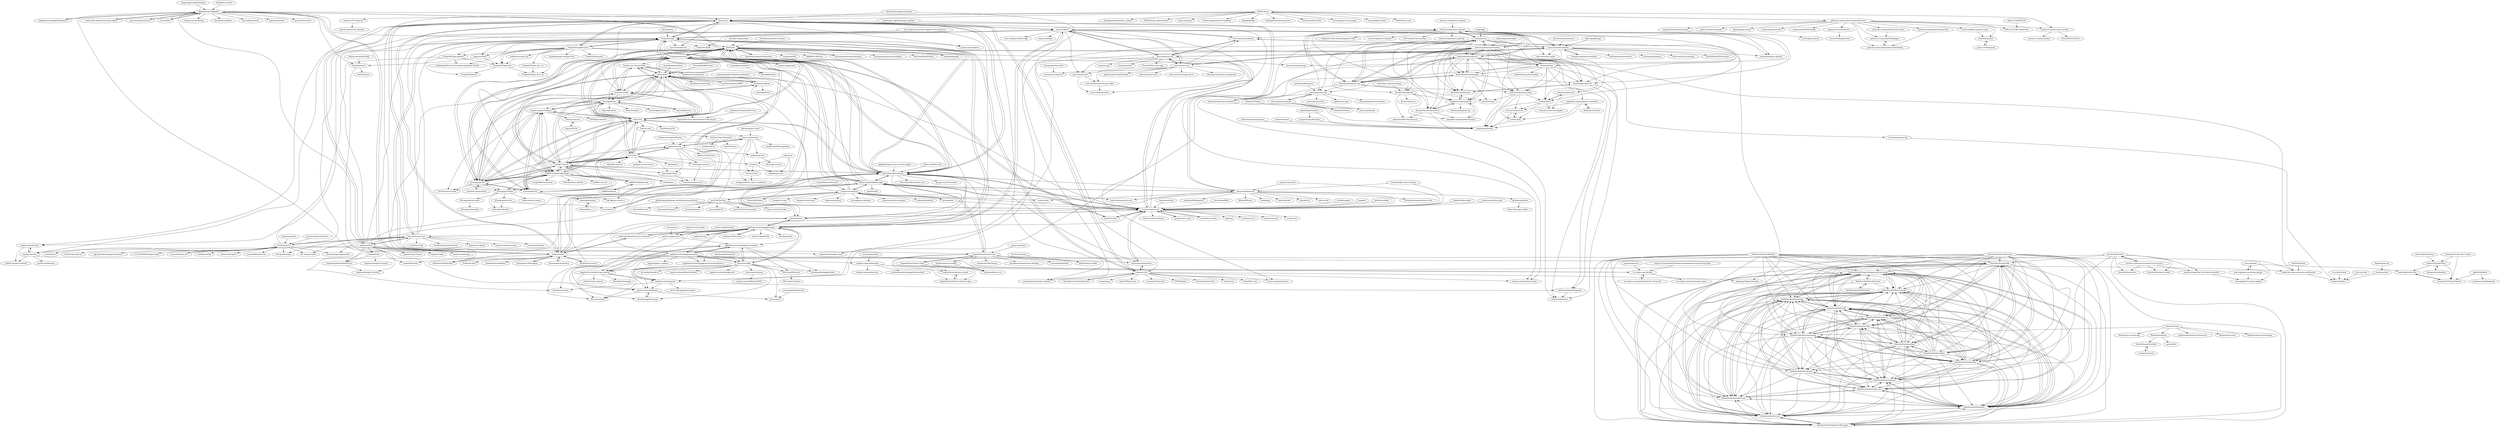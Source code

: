 digraph G {
"libgenapps/LibgenDesktop" -> "BiglySoftware/BiglyBT" ["e"=1]
"oxen-io/session-android" -> "oxen-io/session-desktop" ["e"=1]
"oxen-io/session-android" -> "oxen-io/lokinet" ["e"=1]
"oxen-io/session-android" -> "oxen-io/session-ios" ["e"=1]
"QupZilla/qupzilla" -> "qTox/qTox" ["e"=1]
"torproject/tor" -> "i2p/i2p.i2p"
"torproject/tor" -> "guardianproject/orbot-android" ["e"=1]
"torproject/tor" -> "onionshare/onionshare" ["e"=1]
"torproject/tor" -> "PurpleI2P/i2pd"
"torproject/tor" -> "monero-project/monero" ["e"=1]
"torproject/tor" -> "OnionBrowser/OnionBrowser" ["e"=1]
"torproject/tor" -> "nmap/nmap" ["e"=1]
"torproject/tor" -> "OpenVPN/openvpn" ["e"=1]
"torproject/tor" -> "veracrypt/VeraCrypt" ["e"=1]
"torproject/tor" -> "GNOME/gimp" ["e"=1]
"torproject/tor" -> "wireshark/wireshark" ["e"=1]
"torproject/tor" -> "videolan/vlc" ["e"=1]
"torproject/tor" -> "LibreOffice/core" ["e"=1]
"torproject/tor" -> "monero-project/monero-gui" ["e"=1]
"torproject/tor" -> "signalapp/Signal-Desktop" ["e"=1]
"redecentralize/alternative-internet" -> "yggdrasil-network/yggdrasil-go" ["e"=1]
"redecentralize/alternative-internet" -> "Tribler/tribler" ["e"=1]
"redecentralize/alternative-internet" -> "ricochet-im/ricochet" ["e"=1]
"cjdelisle/cjdns" -> "yggdrasil-network/yggdrasil-go" ["e"=1]
"cjdelisle/cjdns" -> "irungentoo/toxcore" ["e"=1]
"cjdelisle/cjdns" -> "PurpleI2P/i2pd" ["e"=1]
"cjdelisle/cjdns" -> "ricochet-im/ricochet" ["e"=1]
"PurpleI2P/i2pd" -> "i2p/i2p.i2p"
"PurpleI2P/i2pd" -> "PurpleI2P/i2pdbrowser"
"PurpleI2P/i2pd" -> "yggdrasil-network/yggdrasil-go"
"PurpleI2P/i2pd" -> "RetroShare/RetroShare"
"PurpleI2P/i2pd" -> "oxen-io/lokinet"
"PurpleI2P/i2pd" -> "Gedsh/InviZible" ["e"=1]
"PurpleI2P/i2pd" -> "PurpleI2P/i2pd-tools"
"PurpleI2P/i2pd" -> "majestrate/XD"
"PurpleI2P/i2pd" -> "torproject/tor"
"PurpleI2P/i2pd" -> "qTox/qTox"
"PurpleI2P/i2pd" -> "Tribler/tribler"
"PurpleI2P/i2pd" -> "haveno-dex/haveno" ["e"=1]
"PurpleI2P/i2pd" -> "monero-project/kovri" ["e"=1]
"PurpleI2P/i2pd" -> "PurpleI2P/i2pd-android"
"PurpleI2P/i2pd" -> "cjdelisle/cjdns" ["e"=1]
"mumble-voip/mumble" -> "qTox/qTox" ["e"=1]
"oxen-io/session-ios" -> "oxen-io/session-desktop"
"oxen-io/session-ios" -> "oxen-io/session-android" ["e"=1]
"oxen-io/session-ios" -> "oxen-io/lokinet"
"oxen-io/session-ios" -> "oxen-io/oxen-core"
"oxen-io/session-ios" -> "oxen-io/session-pysogs"
"oxen-io/session-ios" -> "oxen-io/oxen-docs"
"oxen-io/session-ios" -> "cryptomator/ios" ["e"=1]
"oxen-io/session-ios" -> "ProtonVPN/ios-mac-app" ["e"=1]
"oxen-io/session-ios" -> "ivpn/ios-app" ["e"=1]
"psal/anonymouth" -> "ricochet-im/ricochet" ["e"=1]
"psal/anonymouth" -> "tahoe-lafs/tahoe-lafs" ["e"=1]
"BiglySoftware/BiglyBT-Android" -> "BiglySoftware/BiglyBT" ["e"=1]
"dfd-tud/deda" -> "PurpleI2P/i2pd" ["e"=1]
"onionshare/onionshare" -> "ricochet-im/ricochet" ["e"=1]
"onionshare/onionshare" -> "torproject/tor" ["e"=1]
"kontalk/androidclient" -> "Antox/Antox" ["e"=1]
"guardianproject/ChatSecureAndroid" -> "markwinter/Antox" ["e"=1]
"oxen-io/lokinet" -> "oxen-io/session-desktop"
"oxen-io/lokinet" -> "oxen-io/session-android" ["e"=1]
"oxen-io/lokinet" -> "oxen-io/oxen-core"
"oxen-io/lokinet" -> "oxen-io/session-ios"
"oxen-io/lokinet" -> "PurpleI2P/i2pd"
"oxen-io/lokinet" -> "oxen-io/lokinet-flutter-app"
"oxen-io/lokinet" -> "yggdrasil-network/yggdrasil-go"
"oxen-io/lokinet" -> "oxen-io/oxen-docs"
"oxen-io/lokinet" -> "i2p/i2p.i2p"
"oxen-io/lokinet" -> "monero-project/monero-gui" ["e"=1]
"oxen-io/lokinet" -> "guardianproject/orbot-android" ["e"=1]
"oxen-io/lokinet" -> "majestrate/llarp"
"oxen-io/lokinet" -> "Gedsh/InviZible" ["e"=1]
"oxen-io/lokinet" -> "mollyim/mollyim-android" ["e"=1]
"oxen-io/lokinet" -> "cake-tech/cake_wallet" ["e"=1]
"hyphanet/fred" -> "i2p/i2p.i2p"
"hyphanet/fred" -> "Bombe/Sone"
"hyphanet/fred" -> "hyphanet/pyFreenet"
"hyphanet/fred" -> "hyphanet/wiki"
"hyphanet/fred" -> "freenet/freenet-core"
"hyphanet/fred" -> "freenet-mobile/app"
"hyphanet/fred" -> "PurpleI2P/i2pd"
"hyphanet/fred" -> "hyphanet/plugin-WebOfTrust"
"hyphanet/fred" -> "oxen-io/lokinet"
"hyphanet/fred" -> "i2p/i2p.i2p-bote"
"hyphanet/fred" -> "hyphanet/plugin-Freetalk"
"hyphanet/fred" -> "RetroShare/RetroShare"
"hyphanet/fred" -> "BiglySoftware/BiglyBT"
"hyphanet/fred" -> "Tribler/tribler"
"hyphanet/fred" -> "miguelfreitas/twister-core"
"clementine-player/Clementine" -> "qTox/qTox" ["e"=1]
"irungentoo/toxcore" -> "qTox/qTox"
"irungentoo/toxcore" -> "TokTok/c-toxcore"
"irungentoo/toxcore" -> "Antox/Antox"
"irungentoo/toxcore" -> "uTox/uTox"
"irungentoo/toxcore" -> "JFreegman/toxic"
"irungentoo/toxcore" -> "notsecure/uTox"
"irungentoo/toxcore" -> "ricochet-im/ricochet"
"irungentoo/toxcore" -> "RetroShare/RetroShare"
"irungentoo/toxcore" -> "cjdelisle/cjdns" ["e"=1]
"irungentoo/toxcore" -> "Bitmessage/PyBitmessage"
"irungentoo/toxcore" -> "cjb/GitTorrent" ["e"=1]
"irungentoo/toxcore" -> "HelloZeroNet/ZeroNet" ["e"=1]
"irungentoo/toxcore" -> "matrix-org/synapse" ["e"=1]
"irungentoo/toxcore" -> "Antidote-for-Tox/Antidote"
"irungentoo/toxcore" -> "PurpleI2P/i2pd"
"yggdrasil-network/yggdrasil-go" -> "cjdelisle/cjdns" ["e"=1]
"yggdrasil-network/yggdrasil-go" -> "yggdrasil-network/public-peers"
"yggdrasil-network/yggdrasil-go" -> "PurpleI2P/i2pd"
"yggdrasil-network/yggdrasil-go" -> "Revertron/Alfis"
"yggdrasil-network/yggdrasil-go" -> "yggdrasil-network/yggdrasil-android"
"yggdrasil-network/yggdrasil-go" -> "markqvist/Reticulum" ["e"=1]
"yggdrasil-network/yggdrasil-go" -> "matrix-org/dendrite" ["e"=1]
"yggdrasil-network/yggdrasil-go" -> "oxen-io/lokinet"
"yggdrasil-network/yggdrasil-go" -> "yggdrasil-network/crispa-android"
"yggdrasil-network/yggdrasil-go" -> "matrix-org/pinecone"
"yggdrasil-network/yggdrasil-go" -> "redecentralize/alternative-internet" ["e"=1]
"yggdrasil-network/yggdrasil-go" -> "slackhq/nebula" ["e"=1]
"yggdrasil-network/yggdrasil-go" -> "pojntfx/weron" ["e"=1]
"yggdrasil-network/yggdrasil-go" -> "RetroShare/RetroShare"
"yggdrasil-network/yggdrasil-go" -> "freenet/freenet-core"
"chatmail/core" -> "deltachat/deltachat-desktop"
"chatmail/core" -> "deltachat/deltachat-android"
"chatmail/core" -> "deltachat/deltachat-ios"
"chatmail/core" -> "deltachat/deltachat-pages"
"chatmail/core" -> "chatmail/provider-db"
"chatmail/core" -> "deltachat/deltachat-node"
"chatmail/core" -> "deltachat/deltachat-core"
"chatmail/core" -> "simplebot-org/simplebot"
"chatmail/core" -> "webxdc/hello"
"chatmail/core" -> "deltachat-bot/deltabot"
"chatmail/core" -> "ArcaneChat/arcanechat-tui"
"chatmail/core" -> "chatmail/relay"
"chatmail/core" -> "ArcaneChat/android"
"chatmail/core" -> "deltachat/deltachat-android-ii"
"chatmail/core" -> "neilalexander/yggmail"
"SpiderOak/Encryptr" -> "ricochet-im/ricochet" ["e"=1]
"rpgp/rpgp" -> "chatmail/core" ["e"=1]
"btdig/dhtcrawler2" -> "BiglySoftware/BiglyBT" ["e"=1]
"notsecure/uTox" -> "markwinter/Antox"
"notsecure/uTox" -> "uTox/uTox"
"notsecure/uTox" -> "irungentoo/toxcore"
"notsecure/uTox" -> "JFreegman/toxic"
"notsecure/uTox" -> "Antox/Antox"
"notsecure/uTox" -> "Antidote-for-Tox/Antidote"
"notsecure/uTox" -> "RicinApp/Ricin"
"markqvist/Reticulum" -> "yggdrasil-network/yggdrasil-go" ["e"=1]
"cryptix/goSam" -> "jacklund/i2pd-rs"
"oxen-io/session-desktop" -> "oxen-io/session-android" ["e"=1]
"oxen-io/session-desktop" -> "oxen-io/session-ios"
"oxen-io/session-desktop" -> "oxen-io/lokinet"
"oxen-io/session-desktop" -> "oxen-io/oxen-core"
"oxen-io/session-desktop" -> "element-hq/element-desktop" ["e"=1]
"oxen-io/session-desktop" -> "mollyim/mollyim-android" ["e"=1]
"oxen-io/session-desktop" -> "cake-tech/cake_wallet" ["e"=1]
"oxen-io/session-desktop" -> "simplex-chat/simplex-chat" ["e"=1]
"oxen-io/session-desktop" -> "signalapp/Signal-Desktop" ["e"=1]
"oxen-io/session-desktop" -> "mullvad/mullvad-browser" ["e"=1]
"oxen-io/session-desktop" -> "oxen-io/session-pysogs"
"oxen-io/session-desktop" -> "szTheory/exifcleaner" ["e"=1]
"oxen-io/session-desktop" -> "status-im/status-desktop" ["e"=1]
"oxen-io/session-desktop" -> "monero-project/monero-gui" ["e"=1]
"oxen-io/session-desktop" -> "HACKERALERT/Picocrypt" ["e"=1]
"JFreegman/toxic" -> "uTox/uTox"
"JFreegman/toxic" -> "TokTok/c-toxcore"
"JFreegman/toxic" -> "irungentoo/toxcore"
"JFreegman/toxic" -> "toxygen-project/toxygen"
"JFreegman/toxic" -> "Antox/Antox"
"JFreegman/toxic" -> "qTox/qTox"
"JFreegman/toxic" -> "evilcorpltd/aTox"
"JFreegman/toxic" -> "zoff99/ToxAndroidRefImpl"
"JFreegman/toxic" -> "notsecure/uTox"
"JFreegman/toxic" -> "RicinApp/Ricin"
"JFreegman/toxic" -> "JFreegman/ToxBot"
"JFreegman/toxic" -> "gjedeer/tuntox"
"JFreegman/toxic" -> "tox-rs/tox"
"JFreegman/toxic" -> "TheToxProject/client"
"JFreegman/toxic" -> "profanity-im/profanity" ["e"=1]
"tholian-network/stealth" -> "zlatinb/muwire" ["e"=1]
"meshenger-app/meshenger-android" -> "zoff99/ToxAndroidRefImpl" ["e"=1]
"meshenger-app/meshenger-android" -> "deltachat/deltachat-android" ["e"=1]
"evilcorpltd/aTox" -> "zoff99/ToxAndroidRefImpl"
"evilcorpltd/aTox" -> "uTox/uTox"
"evilcorpltd/aTox" -> "toxygen-project/toxygen"
"evilcorpltd/aTox" -> "TokTok/c-toxcore"
"evilcorpltd/aTox" -> "JFreegman/toxic"
"evilcorpltd/aTox" -> "robinlinden/hastur"
"evilcorpltd/aTox" -> "TokTok/jvm-toxcore-c"
"evilcorpltd/aTox" -> "qTox/qTox"
"evilcorpltd/aTox" -> "tox-rs/tox"
"zlatinb/muwire" -> "popura-network/Popura"
"zlatinb/muwire" -> "GetEnvy/Envy" ["e"=1]
"OtterBrowser/otter-browser" -> "qTox/qTox" ["e"=1]
"deltachat/deltachat-ios" -> "deltachat/deltachat-pages"
"deltachat/deltachat-ios" -> "chatmail/core"
"deltachat/deltachat-ios" -> "deltachat/deltachat-core"
"deltachat/deltachat-ios" -> "deltachat/deltachat-desktop"
"deltachat/deltachat-ios" -> "chatmail/provider-db"
"deltachat/deltachat-ios" -> "deltachat/deltachat-android"
"deltachat/deltachat-ios" -> "autocrypt/autocrypt"
"deltachat/deltachat-ios" -> "deltachat/deltachat-node"
"deltachat/deltachat-ios" -> "deltachat-bot/deltabot"
"deltachat/deltachat-ios" -> "simplebot-org/simplebot"
"deltachat/deltachat-ios" -> "ArcaneChat/arcanechat-tui"
"deltachat/deltachat-ios" -> "chatmail/relay"
"deltachat/deltachat-ios" -> "deltachat/interface"
"deltachat/deltachat-ios" -> "neilalexander/yggmail"
"deltachat/deltachat-desktop" -> "deltachat/deltachat-android"
"deltachat/deltachat-desktop" -> "chatmail/core"
"deltachat/deltachat-desktop" -> "deltachat/deltachat-ios"
"deltachat/deltachat-desktop" -> "deltachat/deltachat-core"
"deltachat/deltachat-desktop" -> "ArcaneChat/arcanechat-tui"
"deltachat/deltachat-desktop" -> "chatmail/provider-db"
"deltachat/deltachat-desktop" -> "deltachat/deltachat-pages"
"deltachat/deltachat-desktop" -> "chatmail/relay"
"deltachat/deltachat-desktop" -> "deltachat/deltachat-node"
"deltachat/deltachat-desktop" -> "webxdc/hello"
"deltachat/deltachat-desktop" -> "ArcaneChat/android"
"deltachat/deltachat-desktop" -> "simplebot-org/simplebot"
"deltachat/deltachat-desktop" -> "autocrypt/autocrypt"
"deltachat/deltachat-desktop" -> "deltachat-bot/deltabot"
"deltachat/deltachat-desktop" -> "webxdc/webxdc-dev"
"gigablast/open-source-search-engine" -> "RetroShare/RetroShare" ["e"=1]
"miguelfreitas/twister-core" -> "miguelfreitas/twister-html"
"miguelfreitas/twister-core" -> "miguelfreitas/twister-seeder"
"miguelfreitas/twister-core" -> "iShift/twister-webkit"
"miguelfreitas/twister-core" -> "Bitmessage/PyBitmessage"
"miguelfreitas/twister-core" -> "dryabov/twister-webkit"
"miguelfreitas/twister-core" -> "miguelfreitas/twister-webview-app"
"miguelfreitas/twister-core" -> "tomoko-dev9/nntpchan" ["e"=1]
"miguelfreitas/twister-core" -> "OpenBazaar/openbazaar-desktop" ["e"=1]
"miguelfreitas/twister-core" -> "HelloZeroNet/ZeroMe"
"miguelfreitas/twister-core" -> "myleneb/theme_nin"
"miguelfreitas/twister-core" -> "mwarning/KadNode" ["e"=1]
"miguelfreitas/twister-core" -> "RetroShare/RetroShare"
"aethereans/aether-app" -> "ricochet-im/ricochet" ["e"=1]
"DEgITx/rats-search" -> "Tribler/tribler" ["e"=1]
"DEgITx/rats-search" -> "RetroShare/RetroShare" ["e"=1]
"hyphanet/plugin-WebOfTrust" -> "hyphanet/plugin-Freetalk"
"zoff99/ToxPhone" -> "zoff99/ToxBlinkenwall"
"markwinter/Antox" -> "Antox/Antox"
"markwinter/Antox" -> "notsecure/uTox"
"markwinter/Antox" -> "signalapp/Flock" ["e"=1]
"hqwrong/minitox" -> "envsh/tox-homeserver"
"yggdrasil-network/public-peers" -> "yggdrasil-network/yggdrasil-android"
"yggdrasil-network/public-peers" -> "yggdrasil-network/yggdrasil-network.github.io"
"yggdrasil-network/public-peers" -> "Revertron/Alfis"
"yggdrasil-network/public-peers" -> "yggdrasil-network/crispa-android"
"yggdrasil-network/public-peers" -> "Revertron/wyrd"
"yggdrasil-network/public-peers" -> "ygguser/peers_updater"
"yggdrasil-network/public-peers" -> "yggdrasil-network/yggdrasil-go"
"yggdrasil-network/public-peers" -> "neilalexander/yggmail"
"yggdrasil-network/public-peers" -> "medium-network/medium"
"yggdrasil-network/public-peers" -> "Arceliar/yggdrasil-map"
"yggdrasil-network/public-peers" -> "ru-crypto-anarchy/faq"
"yggdrasil-network/public-peers" -> "Arceliar/ironwood"
"oxen-io/oxen-core" -> "oxen-io/oxen-docs"
"oxen-io/oxen-core" -> "oxen-io/lokinet"
"oxen-io/oxen-core" -> "loki-project/loki-gui-unsupported"
"oxen-io/oxen-core" -> "oxen-io/oxen-electron-gui-wallet"
"oxen-io/oxen-core" -> "oxen-io/session-ios"
"oxen-io/oxen-core" -> "oxen-io/session-desktop"
"oxen-io/oxen-core" -> "havenprotocol/haven"
"oxen-io/oxen-core" -> "graft-project/GraftNetwork" ["e"=1]
"oxen-io/oxen-core" -> "oxen-io/session-android" ["e"=1]
"oxen-io/oxen-core" -> "oxen-io/loki-launcher"
"oxen-io/oxen-core" -> "jagerman/loki-sn-bot"
"oxen-io/oxen-core" -> "oxen-io/oxen-storage-server"
"ArcaneChat/android" -> "ArcaneChat/core"
"ArcaneChat/android" -> "ArcaneChat/arcanechat-tui"
"ArcaneChat/android" -> "simplebot-org/simplebot"
"ArcaneChat/android" -> "simplebot-org/simplebot-plugins"
"ArcaneChat/android" -> "adbenitez/deltachat-manual"
"tox-rs/tox" -> "zoff99/ToxAndroidRefImpl"
"tox-rs/tox" -> "zetok/tox"
"tox-rs/tox" -> "TokTok/c-toxcore"
"tox-rs/tox" -> "gjedeer/tuntox"
"tox-rs/tox" -> "envsh/tox-homeserver"
"tox-rs/tox" -> "hqwrong/minitox"
"tox-rs/tox" -> "RicinApp/Ricin"
"tox-rs/tox" -> "TokTok/spec"
"tox-rs/tox" -> "TokTok/go-toxcore-c"
"tox-rs/tox" -> "zoff99/ToxBlinkenwall"
"tox-rs/tox" -> "Tox/tox.chat"
"tox-rs/tox" -> "JFreegman/toxic"
"tox-rs/tox" -> "TokTok/hs-toxcore"
"tox-rs/tox" -> "maidsafe-archive/crust" ["e"=1]
"tox-rs/tox" -> "uTox/uTox"
"i2p/i2p.android.base" -> "i2p/i2p.i2p-bote.android"
"i2p/i2p.android.base" -> "i2p/i2p.i2p-bote"
"cygnusxi/CurecoinSource" -> "Hou5e/FoldingBrowser" ["e"=1]
"mikalv/awesome-i2p" -> "PurpleI2P/i2pd-tools" ["e"=1]
"ru-crypto-anarchy/faq" -> "ru-crypto-anarchy/awesome-mesh"
"ru-crypto-anarchy/faq" -> "ru-crypto-anarchy/shadowsocks-v2ray-cdn"
"oxen-io/oxen-docs" -> "oxen-io/loki-launcher"
"oxen-io/oxen-docs" -> "oxen-io/oxen-electron-gui-wallet"
"deroproject/derosuite" -> "havenprotocol/haven" ["e"=1]
"aitjcize/PyTox" -> "abbat/pytoxcore"
"TokTok/go-toxcore-c" -> "envsh/tox-homeserver"
"evilcorpltd/n_e_s" -> "robinlinden/hastur"
"ru-crypto-anarchy/shadowsocks-v2ray-cdn" -> "ru-crypto-anarchy/faq"
"alexbakker/SharpTox" -> "alexbakker/Toxy"
"Bombe/Sone" -> "hyphanet/plugin-Freemail"
"Bombe/Sone" -> "hyphanet/plugin-WebOfTrust"
"medium-network/medium" -> "mediumfoundation/yggdrasil-android"
"medium-network/medium" -> "ru-crypto-anarchy/faq"
"medium-network/medium" -> "medium-isp/medium-dns"
"medium-network/medium" -> "nonlin-lin-chaos-order-etc-etal/i2pchat"
"JFreegman/toxcore" -> "tox-rs/rstox"
"JFreegman/toxcore" -> "subliun/tox-dicebot"
"miguelfreitas/twister-seeder" -> "miguelfreitas/twister-webview-app"
"deltachat/deltachat-node" -> "hugot/go-deltachat"
"deltachat/deltachat-node" -> "ArcaneCircle/chess"
"deltachat/deltachat-node" -> "webxdc/poll"
"deltachat/deltachat-node" -> "deltachat/spec"
"deltachat/deltachat-node" -> "webxdc/hello"
"Arceliar/yggdrasil-map" -> "popura-network/Popura"
"gridcoin-community/Whitepaper" -> "gridcoin-community/Gridcoin-Marketing"
"dryabov/twister-webkit" -> "myleneb/theme_nin"
"oxen-io/oxen-electron-gui-wallet" -> "oxen-io/loki-launcher"
"chatmail/provider-db" -> "deltachat/interface"
"chatmail/provider-db" -> "deltachat-bot/deltabot"
"chatmail/provider-db" -> "deltachat/AndroidYggmail"
"miguelfreitas/twister-html" -> "miguelfreitas/twister-seeder"
"miguelfreitas/twister-html" -> "miguelfreitas/twister-webview-app"
"miguelfreitas/twister-html" -> "miguelfreitas/twister-core"
"miguelfreitas/twister-html" -> "myleneb/theme_nin"
"miguelfreitas/twister-webview-app" -> "miguelfreitas/twister-seeder"
"deltachat-bot/deltabot" -> "simplebot-org/simplebot"
"deltachat-bot/deltabot" -> "chatmail/provider-db"
"simplebot-org/simplebot" -> "simplebot-org/simplebot-plugins"
"simplebot-org/simplebot" -> "ArcaneChat/arcanechat-tui"
"simplebot-org/simplebot" -> "deltachat-bot/deltabot"
"simplebot-org/simplebot" -> "Nenirey/simplebot_tg"
"naxuroqa/Venom" -> "RicinApp/Ricin"
"naxuroqa/Venom" -> "QuantisDev/Quan-Masternode-Guide-Script"
"sau412/arikado_gridcoin_pool" -> "bryhardt/grcpool"
"gridcoin-community/Gridcoin-Site" -> "gridcoin-community/Gridcoin-Marketing"
"imachug/ZeroDevLib" -> "krixano/ZeroFrame-Router"
"gridcoin-community/Gridcoin-Tasks" -> "gridcoin-community/Whitepaper"
"krixano/ZeroMedium" -> "AnthyG/ThunderWave"
"HelloZeroNet/Plugin-BackgroundProcessing" -> "HelloZeroNet/ReactionGIFs"
"HelloZeroNet/Plugin-BackgroundProcessing" -> "HelloZeroNet/ZeroSites"
"HelloZeroNet/Plugin-BackgroundProcessing" -> "HelloZeroNet/ZeroUp"
"HelloZeroNet/Plugin-BackgroundProcessing" -> "HelloZeroNet/ZeroNet-mac"
"HelloZeroNet/Plugin-BackgroundProcessing" -> "HelloZeroNet/ZeroName"
"HelloZeroNet/Plugin-BackgroundProcessing" -> "HelloZeroNet/ZeroNet-win"
"HelloZeroNet/Plugin-BackgroundProcessing" -> "HelloZeroNet/Plugin-PeerMessage"
"HelloZeroNet/Plugin-BackgroundProcessing" -> "HelloZeroNet/ZeroNet-linux"
"HelloZeroNet/Plugin-BackgroundProcessing" -> "HelloZeroNet/ZeroID"
"HelloZeroNet/Plugin-PeerMessage" -> "HelloZeroNet/ZeroUp"
"HelloZeroNet/Plugin-PeerMessage" -> "HelloZeroNet/Plugin-BackgroundProcessing"
"HelloZeroNet/Plugin-PeerMessage" -> "HelloZeroNet/ReactionGIFs"
"HelloZeroNet/Plugin-PeerMessage" -> "HelloZeroNet/ZeroName"
"HelloZeroNet/Plugin-PeerMessage" -> "HelloZeroNet/ZeroSites"
"HelloZeroNet/Plugin-PeerMessage" -> "HelloZeroNet/ZeroNet-mac"
"HelloZeroNet/Plugin-PeerMessage" -> "HelloZeroNet/ZeroAdmin"
"purplesyringa/The-Truth-about-ZeroNet" -> "zam-org/godot-zeronet-plugin"
"zam-org/zame" -> "zam-org/godot-zeroframe-plugin"
"zam-org/zame" -> "imachug/ZeroDevLib"
"zam-org/zame" -> "zam-org/godot-zeronet-plugin"
"zam-org/godot-zeroframe-plugin" -> "zam-org/zame"
"zam-org/godot-zeroframe-plugin" -> "zam-org/godot-zeronet-plugin"
"HelloZeroNet/ZeroUp" -> "HelloZeroNet/ReactionGIFs"
"HelloZeroNet/ZeroUp" -> "HelloZeroNet/Plugin-BackgroundProcessing"
"HelloZeroNet/ZeroUp" -> "HelloZeroNet/Plugin-PeerMessage"
"HelloZeroNet/ZeroUp" -> "HelloZeroNet/ZeroNet-mac"
"HelloZeroNet/ZeroUp" -> "HelloZeroNet/ZeroName"
"HelloZeroNet/ZeroUp" -> "HelloZeroNet/ZeroSites"
"Autism-Corporation/Cheburnet-information-for-Anon-from-Anon" -> "ru-crypto-anarchy/faq"
"gridcoin-community/Gridcoin-Marketing" -> "gridcoin-community/Whitepaper"
"QuantisDev/QuantisNet-Core" -> "QuantisDev/Quan-Masternode-Guide-Script"
"deltachat/deltachat-android-ii" -> "hugot/go-deltachat"
"qTox/qTox" -> "irungentoo/toxcore"
"qTox/qTox" -> "uTox/uTox"
"qTox/qTox" -> "TokTok/c-toxcore"
"qTox/qTox" -> "Antox/Antox"
"qTox/qTox" -> "wang-bin/QtAV" ["e"=1]
"qTox/qTox" -> "JFreegman/toxic"
"qTox/qTox" -> "RetroShare/RetroShare"
"qTox/qTox" -> "clementine-player/Clementine" ["e"=1]
"qTox/qTox" -> "QupZilla/qupzilla" ["e"=1]
"qTox/qTox" -> "188080501/JQTools" ["e"=1]
"qTox/qTox" -> "nitroshare/nitroshare-desktop" ["e"=1]
"qTox/qTox" -> "evilcorpltd/aTox"
"qTox/qTox" -> "laserpants/qt-material-widgets" ["e"=1]
"qTox/qTox" -> "WizTeam/WizQTClient" ["e"=1]
"qTox/qTox" -> "notsecure/uTox"
"Antox/Antox" -> "uTox/uTox"
"Antox/Antox" -> "markwinter/Antox"
"Antox/Antox" -> "irungentoo/toxcore"
"Antox/Antox" -> "qTox/qTox"
"Antox/Antox" -> "TokTok/c-toxcore"
"Antox/Antox" -> "zoff99/ToxAndroidRefImpl"
"Antox/Antox" -> "Antidote-for-Tox/Antidote"
"Antox/Antox" -> "RicinApp/Ricin"
"Antox/Antox" -> "JFreegman/toxic"
"Antox/Antox" -> "notsecure/uTox"
"Antox/Antox" -> "toxygen-project/toxygen"
"Antox/Antox" -> "tox4j/deprecated-tox4j"
"Antox/Antox" -> "zom/Zom-Android-XMPP" ["e"=1]
"Antox/Antox" -> "tox-rs/tox"
"Antox/Antox" -> "gjedeer/tuntox"
"TheTorProject/gettorbrowser" -> "i2p/i2p.i2p" ["e"=1]
"nitroshare/nitroshare-desktop" -> "qTox/qTox" ["e"=1]
"shazow/ssh-chat" -> "ricochet-im/ricochet" ["e"=1]
"PurpleI2P/i2pd-android" -> "PurpleI2P/i2pd-tools"
"PurpleI2P/i2pd-android" -> "i2p/i2p.android.base"
"PurpleI2P/i2pd-android" -> "PurpleI2P/i2pd-qt"
"PurpleI2P/i2pd-android" -> "eyedeekay/I2P-in-Private-Browsing-Mode-Firefox"
"feross/SpoofMAC" -> "ricochet-im/ricochet" ["e"=1]
"google/end-to-end" -> "ricochet-im/ricochet" ["e"=1]
"lavabit/magma" -> "ricochet-im/ricochet" ["e"=1]
"distribyted/distribyted" -> "Revertron/Alfis" ["e"=1]
"gridcoin-community/Gridcoin-Research" -> "gridcoin-community/Gridcoin-Tasks"
"gridcoin-community/Gridcoin-Research" -> "BOINC/boinc"
"gridcoin-community/Gridcoin-Research" -> "Erkan-Yilmaz/Gridcoin-tasks"
"gridcoin-community/Gridcoin-Research" -> "gridcoin-community/Gridcoin-Marketing"
"gridcoin-community/Gridcoin-Research" -> "gridcoin-community/Whitepaper"
"gridcoin-community/Gridcoin-Research" -> "gridcoin-community/Gridcoin-Site"
"gridcoin-community/Gridcoin-Research" -> "marius311/boinc-server-docker"
"gridcoin-community/Gridcoin-Research" -> "bryhardt/grcpool"
"gridcoin-community/Gridcoin-Research" -> "gridcoin/Gridcoin-master"
"gridcoin-community/Gridcoin-Research" -> "gridcat/gridcoin-rpc"
"gridcoin-community/Gridcoin-Research" -> "cygnusxi/CurecoinSource"
"gridcoin-community/Gridcoin-Research" -> "delta1512/GRC-Wallet-Bot"
"gridcoin-community/Gridcoin-Research" -> "Git-Jiro/homebrew-jiro"
"gridcoin-community/Gridcoin-Research" -> "sau412/arikado_gridcoin_pool"
"gridcoin-community/Gridcoin-Research" -> "makeasnek/FindTheMag2"
"torrent-file-editor/torrent-file-editor" -> "BiglySoftware/BiglyBT" ["e"=1]
"pump-io/pump.io" -> "miguelfreitas/twister-core" ["e"=1]
"ruma/ruma" -> "matrix-org/pinecone" ["e"=1]
"element-hq/element-desktop" -> "oxen-io/session-desktop" ["e"=1]
"Antidote-for-Tox/Antidote" -> "Antidote-for-Tox/objcTox"
"Antidote-for-Tox/Antidote" -> "Antox/Antox"
"Antidote-for-Tox/Antidote" -> "uTox/uTox"
"Antidote-for-Tox/Antidote" -> "notsecure/uTox"
"Antidote-for-Tox/Antidote" -> "alexbakker/Toxy"
"Antidote-for-Tox/Antidote" -> "RicinApp/Ricin"
"Antidote-for-Tox/Antidote" -> "markwinter/Antox"
"gjedeer/tuntox" -> "cleverca22/toxvpn"
"gjedeer/tuntox" -> "TokTok/go-toxcore-c"
"gjedeer/tuntox" -> "ddorian1/libToxTun"
"gjedeer/tuntox" -> "tox-rs/tox"
"gjedeer/tuntox" -> "JFreegman/ToxBot"
"gjedeer/tuntox" -> "codedust/go-tox"
"gjedeer/tuntox" -> "hqwrong/minitox"
"XL2014/suixiang" -> "iShift/twister-webkit"
"ZeroNetX/ZeroNet" -> "zeronet-conservancy/zeronet-conservancy"
"ZeroNetX/ZeroNet" -> "ZeroNetX/zeronet-rs"
"ZeroNetX/ZeroNet" -> "ZeroNetX/zeronet_mobile"
"ZeroNetX/ZeroNet" -> "HelloZeroNet/Plugin-PeerMessage"
"ZeroNetX/ZeroNet" -> "HelloZeroNet/ZeroMe"
"ZeroNetX/ZeroNet" -> "HelloZeroNet/ZeroHello"
"ZeroNetX/ZeroNet" -> "purplesyringa/The-Truth-about-ZeroNet"
"ZeroNetX/ZeroNet" -> "HelloZeroNet/ZeroID"
"JFreegman/ToxBot" -> "subliun/tox-dicebot"
"JFreegman/ToxBot" -> "JFreegman/toxcrawler"
"JFreegman/ToxBot" -> "vikstrous/tox-crawler"
"JFreegman/ToxBot" -> "JFreegman/toxcore"
"mwarning/meshnet-lab" -> "zhoreeq/yctl" ["e"=1]
"i2pchat/i2pchat" -> "nonlin-lin-chaos-order-etc-etal/i2pchat"
"ArcaneChat/arcanechat-tui" -> "simplebot-org/simplebot"
"ArcaneChat/arcanechat-tui" -> "simplebot-org/simplebot-plugins"
"ArcaneChat/arcanechat-tui" -> "adbenitez/deltachat-manual"
"ArcaneChat/arcanechat-tui" -> "deltachat/interface"
"yggdrasil-network/crispa-android" -> "yggdrasil-network/yggdrasil-android"
"yggdrasil-network/crispa-android" -> "vikulin/crispa-android"
"yggdrasil-network/crispa-android" -> "MassMesh/autoygg"
"yggdrasil-network/crispa-android" -> "Revertron/wyrd"
"yggdrasil-network/crispa-android" -> "neilalexander/yggmail"
"yggdrasil-network/crispa-android" -> "popura-network/Popura"
"timokoesters/conduit" -> "matrix-org/pinecone" ["e"=1]
"HelloZeroNet/ZeroBlog" -> "HelloZeroNet/ZeroMail"
"HelloZeroNet/ZeroBlog" -> "HelloZeroNet/ZeroBoard"
"HelloZeroNet/ZeroBlog" -> "HelloZeroNet/ZeroSites"
"HelloZeroNet/ZeroBlog" -> "HelloZeroNet/ZeroHello"
"HelloZeroNet/ZeroBlog" -> "HelloZeroNet/Documentation"
"HelloZeroNet/ZeroBlog" -> "HelloZeroNet/Plugin-BackgroundProcessing"
"HelloZeroNet/ZeroBlog" -> "HelloZeroNet/Plugin-PeerMessage"
"HelloZeroNet/ZeroBlog" -> "HelloZeroNet/ZeroMe"
"HelloZeroNet/ZeroBlog" -> "HelloZeroNet/ZeroID"
"HelloZeroNet/ZeroBlog" -> "HelloZeroNet/ZeroUp"
"HelloZeroNet/ZeroBlog" -> "HelloZeroNet/ZeroTalk"
"HelloZeroNet/ZeroBlog" -> "HelloZeroNet/ReactionGIFs"
"HelloZeroNet/ZeroBlog" -> "HelloZeroNet/zeronet.io"
"HelloZeroNet/ZeroBlog" -> "HelloZeroNet/ZeroName"
"HelloZeroNet/ZeroBlog" -> "HelloZeroNet/ZeroAdmin"
"HelloZeroNet/ZeroHello" -> "HelloZeroNet/ZeroTalk"
"HelloZeroNet/ZeroHello" -> "HelloZeroNet/zeronet.io"
"HelloZeroNet/ZeroHello" -> "HelloZeroNet/ZeroID"
"HelloZeroNet/ZeroHello" -> "HelloZeroNet/Plugin-BackgroundProcessing"
"HelloZeroNet/ZeroHello" -> "HelloZeroNet/ZeroSites"
"HelloZeroNet/ZeroHello" -> "HelloZeroNet/ZeroUp"
"HelloZeroNet/ZeroHello" -> "HelloZeroNet/Documentation"
"HelloZeroNet/ZeroHello" -> "HelloZeroNet/ZeroMe"
"HelloZeroNet/ZeroHello" -> "HelloZeroNet/ReactionGIFs"
"HelloZeroNet/ZeroHello" -> "HelloZeroNet/Plugin-PeerMessage"
"HelloZeroNet/ZeroHello" -> "HelloZeroNet/ZeroMail"
"HelloZeroNet/ZeroHello" -> "HelloZeroNet/ZeroAdmin"
"HelloZeroNet/ZeroHello" -> "HelloZeroNet/ZeroName"
"HelloZeroNet/ZeroHello" -> "HelloZeroNet/ZeroBoard"
"HelloZeroNet/ZeroHello" -> "HelloZeroNet/ZeroNet-win"
"codedust/go-tox" -> "kitech/go-toxcore"
"popura-network/Popura" -> "zhoreeq/yctl"
"popura-network/Popura" -> "Revertron/wyrd"
"popura-network/Popura" -> "Arceliar/yggdrasil-map"
"HelloZeroNet/ZeroBoard" -> "HelloZeroNet/ReactionGIFs"
"HelloZeroNet/ZeroBoard" -> "HelloZeroNet/ZeroID"
"HelloZeroNet/ZeroBoard" -> "HelloZeroNet/ZeroName"
"HelloZeroNet/ZeroBoard" -> "HelloZeroNet/Plugin-BackgroundProcessing"
"HelloZeroNet/ZeroBoard" -> "HelloZeroNet/ZeroSites"
"HelloZeroNet/ZeroBoard" -> "HelloZeroNet/ZeroAdmin"
"HelloZeroNet/ZeroBoard" -> "HelloZeroNet/ZeroNet-mac"
"HelloZeroNet/ZeroBoard" -> "HelloZeroNet/ZeroUp"
"HelloZeroNet/ZeroBoard" -> "HelloZeroNet/ZeroNet-win"
"dignifiedquire/quircs" -> "hugot/go-deltachat"
"dignifiedquire/quircs" -> "hugot/whapp-deltachat"
"deltachat-bot/echo" -> "simplebot-org/simplebot_mastodon"
"zhoreeq/meshname" -> "popura-network/PopuraDNS"
"HelloZeroNet/ZeroNet-dist" -> "HelloZeroNet/ZeroNet-linux"
"hugot/whapp-deltachat" -> "hugot/go-deltachat"
"HelloZeroNet/ZeroNet-linux" -> "HelloZeroNet/Plugin-BackgroundProcessing"
"HelloZeroNet/ZeroNet-linux" -> "HelloZeroNet/ZeroNet-dist"
"HelloZeroNet/ZeroNet-linux" -> "HelloZeroNet/ReactionGIFs"
"HelloZeroNet/ZeroNet-linux" -> "HelloZeroNet/ZeroNet-mac"
"simplebot-org/simplebot-plugins" -> "simplebot-org/simplebot"
"tahoe-lafs/tahoe-lafs" -> "gridsync/gridsync"
"tahoe-lafs/tahoe-lafs" -> "i2p/i2p.i2p"
"tahoe-lafs/tahoe-lafs" -> "sahib/brig" ["e"=1]
"tahoe-lafs/tahoe-lafs" -> "tahoe-lafs/zfec" ["e"=1]
"tahoe-lafs/tahoe-lafs" -> "Upload/Up1" ["e"=1]
"tahoe-lafs/tahoe-lafs" -> "ssbc/ssb-db" ["e"=1]
"tahoe-lafs/tahoe-lafs" -> "Bitmessage/PyBitmessage"
"tahoe-lafs/tahoe-lafs" -> "firstlookmedia/pdf-redact-tools" ["e"=1]
"tahoe-lafs/tahoe-lafs" -> "namecoin/namecoin-core" ["e"=1]
"tahoe-lafs/tahoe-lafs" -> "ricochet-im/ricochet"
"tahoe-lafs/tahoe-lafs" -> "maidsafe/Whitepapers" ["e"=1]
"tahoe-lafs/tahoe-lafs" -> "cjdelisle/cjdns" ["e"=1]
"tahoe-lafs/tahoe-lafs" -> "coyim/coyim" ["e"=1]
"tahoe-lafs/tahoe-lafs" -> "Whonix/Whonix" ["e"=1]
"tahoe-lafs/tahoe-lafs" -> "RetroShare/RetroShare"
"librevault/librevault" -> "RetroShare/RetroShare" ["e"=1]
"SilenceIM/Silence" -> "Antox/Antox" ["e"=1]
"freenet/freenet-core" -> "hyphanet/fred"
"freenet/freenet-core" -> "n0-computer/iroh" ["e"=1]
"freenet/freenet-core" -> "libp2p/rust-libp2p" ["e"=1]
"freenet/freenet-core" -> "i2p/i2p.i2p"
"freenet/freenet-core" -> "yggdrasil-network/yggdrasil-go"
"freenet/freenet-core" -> "oxen-io/lokinet"
"freenet/freenet-core" -> "mrusme/superhighway84" ["e"=1]
"freenet/freenet-core" -> "TryQuiet/quiet"
"freenet/freenet-core" -> "lunatic-solutions/lunatic" ["e"=1]
"freenet/freenet-core" -> "PurpleI2P/i2pd"
"freenet/freenet-core" -> "LemmyNet/lemmy" ["e"=1]
"freenet/freenet-core" -> "Peergos/Peergos" ["e"=1]
"freenet/freenet-core" -> "rs-ipfs/rust-ipfs" ["e"=1]
"freenet/freenet-core" -> "earthstar-project/earthstar" ["e"=1]
"freenet/freenet-core" -> "Tribler/tribler"
"BOINC/boinc" -> "gridcoin-community/Gridcoin-Research"
"BOINC/boinc" -> "marius311/boinc-server-docker"
"BOINC/boinc" -> "davidpanderson/science_united"
"BOINC/boinc" -> "BOINC/boinc-client-docker"
"BOINC/boinc" -> "open-mpi/ompi" ["e"=1]
"BOINC/boinc" -> "suleman1971/boinctui"
"BOINC/boinc" -> "Tribler/tribler"
"BOINC/boinc" -> "streetcomplete/StreetComplete" ["e"=1]
"BOINC/boinc" -> "i2p/i2p.i2p"
"BOINC/boinc" -> "flatpak/flatpak" ["e"=1]
"BOINC/boinc" -> "FoldingAtHome/coronavirus" ["e"=1]
"BOINC/boinc" -> "Chocobozzz/PeerTube" ["e"=1]
"BOINC/boinc" -> "virt-manager/virt-manager" ["e"=1]
"BOINC/boinc" -> "osmandapp/OsmAnd" ["e"=1]
"BOINC/boinc" -> "BOINC/boinc-site"
"matrix-org/pinecone" -> "yggdrasil-network/yggdrasil-android"
"matrix-org/pinecone" -> "popura-network/Popura"
"freedomofpress/securedrop" -> "ricochet-im/ricochet" ["e"=1]
"freedomofpress/securedrop" -> "tahoe-lafs/tahoe-lafs" ["e"=1]
"prof7bit/TorChat" -> "prof7bit/TorChat-Android"
"prof7bit/TorChat" -> "javerous/TorChat-Mac"
"prof7bit/TorChat" -> "jtorchat/jtorchat"
"prof7bit/TorChat" -> "cryptocat/cryptocat"
"prof7bit/TorChat" -> "graemeg/freepascal" ["e"=1]
"prof7bit/TorChat" -> "graemeg/lazarus" ["e"=1]
"prof7bit/TorChat" -> "ricochet-im/ricochet"
"prof7bit/TorChat" -> "graemeg/fpGUI" ["e"=1]
"prof7bit/TorChat" -> "markwinter/Antox"
"cjb/GitTorrent" -> "irungentoo/toxcore" ["e"=1]
"cjb/GitTorrent" -> "ricochet-im/ricochet" ["e"=1]
"OnionBrowser/OnionBrowser" -> "torproject/tor" ["e"=1]
"rms-support-letter/rms-support-letter.github.io" -> "yggdrasil-network/yggdrasil-go" ["e"=1]
"rms-support-letter/rms-support-letter.github.io" -> "PurpleI2P/i2pd" ["e"=1]
"Lyndir/MasterPassword" -> "cryptocat/cryptocat" ["e"=1]
"picotorrent/picotorrent" -> "BiglySoftware/BiglyBT" ["e"=1]
"profanity-im/profanity" -> "JFreegman/toxic" ["e"=1]
"timvisee/send-instances" -> "oxen-io/session-desktop" ["e"=1]
"robinlinden/hastur" -> "evilcorpltd/n_e_s"
"russianplan/index" -> "medium-network/medium" ["e"=1]
"Revertron/Alfis" -> "yggdrasil-network/yggdrasil-android"
"Revertron/Alfis" -> "yggdrasil-network/public-peers"
"Revertron/Alfis" -> "neilalexander/yggmail"
"Revertron/Alfis" -> "Arceliar/yggdrasil-map"
"Revertron/Alfis" -> "zhoreeq/meshname"
"Revertron/Alfis" -> "dis-works/diswall-rs"
"Revertron/Alfis" -> "RiV-chain/RiV-mesh"
"Revertron/Alfis" -> "yggdrasil-network/crispa-android"
"Revertron/Alfis" -> "popura-network/Popura"
"Revertron/Alfis" -> "Revertron/wyrd"
"Revertron/Alfis" -> "popura-network/HyperModem"
"Revertron/Alfis" -> "yggdrasil-network/yggdrasil-go"
"Revertron/Alfis" -> "neilalexander/yggdrasilckr"
"Revertron/Alfis" -> "zhoreeq/yctl"
"Revertron/Alfis" -> "yggdrasil-network/yggstack"
"threema-ch/threema-android" -> "deltachat/deltachat-android" ["e"=1]
"HelloZeroNet/Documentation" -> "HelloZeroNet/ZeroID"
"HelloZeroNet/Documentation" -> "HelloZeroNet/zeronet.io"
"HelloZeroNet/Documentation" -> "HelloZeroNet/ZeroName"
"HelloZeroNet/Documentation" -> "HelloZeroNet/Plugin-BackgroundProcessing"
"HelloZeroNet/Documentation" -> "HelloZeroNet/ReactionGIFs"
"HelloZeroNet/Documentation" -> "HelloZeroNet/ZeroHello"
"HelloZeroNet/Documentation" -> "HelloZeroNet/ZeroTalk"
"HelloZeroNet/Documentation" -> "HelloZeroNet/ZeroMail"
"HelloZeroNet/Documentation" -> "HelloZeroNet/ZeroBoard"
"HelloZeroNet/Documentation" -> "HelloZeroNet/ZeroSites"
"HelloZeroNet/Documentation" -> "HelloZeroNet/Plugin-PeerMessage"
"HelloZeroNet/Documentation" -> "HelloZeroNet/ZeroAdmin"
"HelloZeroNet/Documentation" -> "HelloZeroNet/ZeroUp"
"HelloZeroNet/Documentation" -> "HelloZeroNet/ZeroNet-mac"
"HelloZeroNet/Documentation" -> "HelloZeroNet/ZeroNet-win"
"HelloZeroNet/zeronet.io" -> "HelloZeroNet/ZeroID"
"HelloZeroNet/zeronet.io" -> "HelloZeroNet/ZeroHello"
"HelloZeroNet/zeronet.io" -> "HelloZeroNet/Plugin-BackgroundProcessing"
"HelloZeroNet/zeronet.io" -> "HelloZeroNet/ZeroAdmin"
"HelloZeroNet/zeronet.io" -> "HelloZeroNet/ZeroSites"
"HelloZeroNet/zeronet.io" -> "HelloZeroNet/ReactionGIFs"
"HelloZeroNet/zeronet.io" -> "HelloZeroNet/ZeroTalk"
"HelloZeroNet/zeronet.io" -> "HelloZeroNet/ZeroNet-win"
"HelloZeroNet/zeronet.io" -> "HelloZeroNet/ZeroName"
"HelloZeroNet/zeronet.io" -> "HelloZeroNet/Documentation"
"HelloZeroNet/zeronet.io" -> "HelloZeroNet/ZeroBoard"
"HelloZeroNet/zeronet.io" -> "HelloZeroNet/ZeroNet-mac"
"HelloZeroNet/zeronet.io" -> "HelloZeroNet/ZeroUp"
"cleverca22/toxvpn" -> "gjedeer/tuntox"
"cleverca22/toxvpn" -> "Tox-Docs/Text"
"cleverca22/toxvpn" -> "tox-rs/rstox"
"cleverca22/toxvpn" -> "codedust/go-tox"
"cleverca22/toxvpn" -> "irungentoo/Tox_Client_Guidelines"
"cleverca22/toxvpn" -> "markwinter/MessageRelay"
"gridsync/gridsync" -> "tahoe-lafs/magic-folder"
"neilalexander/yggmail" -> "deltachat/AndroidYggmail"
"neilalexander/yggmail" -> "popura-network/Popura"
"neilalexander/yggmail" -> "one-d-wide/yggdrasil-jumper"
"neilalexander/yggmail" -> "Arceliar/ironwood"
"ModernPGP/keys" -> "ModernPGP/flows"
"yggdrasil-network/yggdrasil-android" -> "yggdrasil-network/crispa-android"
"yggdrasil-network/yggdrasil-android" -> "yggdrasil-network/public-peers"
"yggdrasil-network/yggdrasil-android" -> "yggdrasil-network/yggdrasil-network.github.io"
"yggdrasil-network/yggdrasil-android" -> "Revertron/Alfis"
"yggdrasil-network/yggdrasil-android" -> "neilalexander/yggdrasilckr"
"yggdrasil-network/yggdrasil-android" -> "Arceliar/ironwood"
"yggdrasil-network/yggdrasil-android" -> "RiV-chain/RiV-mesh"
"deltachat/AndroidYggmail" -> "deltachat/interface"
"simplebot-org/simplebot_mastodon" -> "hugot/go-deltachat"
"simplebot-org/simplebot_mastodon" -> "ArcaneCircle/chess"
"simplebot-org/simplebot_mastodon" -> "deltachat-bot/echo"
"simplebot-org/simplebot_mastodon" -> "webxdc/poll"
"marius311/boinc-server-docker" -> "marius311/boinc2docker"
"marius311/boinc-server-docker" -> "ritua2/BOINCatTACC"
"HelloZeroNet/ZeroBundle" -> "HelloZeroNet/ZeroMail"
"HelloZeroNet/ZeroBundle" -> "HelloZeroNet/ZeroUp"
"HelloZeroNet/ZeroBundle" -> "HelloZeroNet/Documentation"
"HelloZeroNet/ZeroBundle" -> "HelloZeroNet/ZeroBlog"
"HelloZeroNet/ZeroBundle" -> "HelloZeroNet/ZeroHello"
"HelloZeroNet/ZeroBundle" -> "HelloZeroNet/ZeroID"
"HelloZeroNet/ZeroBundle" -> "HelloZeroNet/ReactionGIFs"
"HelloZeroNet/ZeroBundle" -> "HelloZeroNet/ZeroMe"
"HelloZeroNet/ZeroBundle" -> "HelloZeroNet/ZeroName"
"HelloZeroNet/ZeroBundle" -> "HelloZeroNet/Plugin-BackgroundProcessing"
"HelloZeroNet/ZeroBundle" -> "HelloZeroNet/zeronet.io"
"HelloZeroNet/ZeroBundle" -> "HelloZeroNet/ZeroTalk"
"HelloZeroNet/ZeroBundle" -> "HelloZeroNet/ZeroBoard"
"HelloZeroNet/ZeroBundle" -> "HelloZeroNet/Plugin-PeerMessage"
"HelloZeroNet/ZeroBundle" -> "HelloZeroNet/ZeroNet-mac"
"abbat/pytoxcore" -> "aitjcize/PyTox"
"HelloZeroNet/ZeroTalk" -> "HelloZeroNet/ZeroHello"
"HelloZeroNet/ZeroTalk" -> "HelloZeroNet/ZeroID"
"HelloZeroNet/ZeroTalk" -> "HelloZeroNet/zeronet.io"
"HelloZeroNet/ZeroTalk" -> "HelloZeroNet/Plugin-BackgroundProcessing"
"HelloZeroNet/ZeroTalk" -> "HelloZeroNet/ZeroSites"
"HelloZeroNet/ZeroTalk" -> "HelloZeroNet/ZeroBoard"
"HelloZeroNet/ZeroTalk" -> "HelloZeroNet/ZeroUp"
"HelloZeroNet/ZeroTalk" -> "HelloZeroNet/ReactionGIFs"
"HelloZeroNet/ZeroTalk" -> "HelloZeroNet/Documentation"
"HelloZeroNet/ZeroTalk" -> "HelloZeroNet/ZeroMail"
"HelloZeroNet/ZeroTalk" -> "HelloZeroNet/ZeroAdmin"
"HelloZeroNet/ZeroTalk" -> "HelloZeroNet/ZeroName"
"HelloZeroNet/ZeroTalk" -> "HelloZeroNet/Plugin-PeerMessage"
"HelloZeroNet/ZeroTalk" -> "HelloZeroNet/ZeroMe"
"HelloZeroNet/ZeroTalk" -> "HelloZeroNet/ZeroNet-win"
"autocrypt/memoryhole" -> "autocrypt/inbome"
"autocrypt/memoryhole" -> "ModernPGP/flows"
"autocrypt/memoryhole" -> "autocrypt/autocrypt"
"HelloZeroNet/ZeroName" -> "HelloZeroNet/ReactionGIFs"
"HelloZeroNet/ZeroName" -> "HelloZeroNet/ZeroNet-mac"
"HelloZeroNet/ZeroName" -> "HelloZeroNet/Plugin-BackgroundProcessing"
"HelloZeroNet/ZeroName" -> "HelloZeroNet/ZeroSites"
"HelloZeroNet/ZeroName" -> "HelloZeroNet/ZeroUp"
"HelloZeroNet/ZeroName" -> "HelloZeroNet/ZeroID"
"HelloZeroNet/ZeroName" -> "HelloZeroNet/ZeroNet-win"
"deltachat/message-parser" -> "hugot/go-deltachat"
"i2p/i2p.i2p" -> "PurpleI2P/i2pd"
"i2p/i2p.i2p" -> "hyphanet/fred"
"i2p/i2p.i2p" -> "i2p/i2p.android.base"
"i2p/i2p.i2p" -> "torproject/tor"
"i2p/i2p.i2p" -> "RetroShare/RetroShare"
"i2p/i2p.i2p" -> "i2p/i2p.i2p-bote"
"i2p/i2p.i2p" -> "oxen-io/lokinet"
"i2p/i2p.i2p" -> "PurpleI2P/i2pdbrowser"
"i2p/i2p.i2p" -> "monero-project/kovri" ["e"=1]
"i2p/i2p.i2p" -> "haveno-dex/haveno" ["e"=1]
"i2p/i2p.i2p" -> "guardianproject/orbot-android" ["e"=1]
"i2p/i2p.i2p" -> "tahoe-lafs/tahoe-lafs"
"i2p/i2p.i2p" -> "Tribler/tribler"
"i2p/i2p.i2p" -> "monero-project/monero" ["e"=1]
"i2p/i2p.i2p" -> "freenet/freenet-core"
"Linen-dev/linen.dev" -> "TryQuiet/quiet" ["e"=1]
"HelloZeroNet/ZeroID" -> "HelloZeroNet/ZeroSites"
"HelloZeroNet/ZeroID" -> "HelloZeroNet/ReactionGIFs"
"HelloZeroNet/ZeroID" -> "HelloZeroNet/ZeroName"
"HelloZeroNet/ZeroID" -> "HelloZeroNet/Plugin-BackgroundProcessing"
"HelloZeroNet/ZeroID" -> "HelloZeroNet/ZeroAdmin"
"HelloZeroNet/ZeroID" -> "HelloZeroNet/ZeroBoard"
"HelloZeroNet/ZeroID" -> "HelloZeroNet/ZeroNet-win"
"HelloZeroNet/ZeroID" -> "HelloZeroNet/zeronet.io"
"HelloZeroNet/ZeroID" -> "HelloZeroNet/ZeroNet-mac"
"HelloZeroNet/ZeroID" -> "HelloZeroNet/ZeroUp"
"HelloZeroNet/ZeroID" -> "HelloZeroNet/ZeroTalk"
"HelloZeroNet/ZeroID" -> "HelloZeroNet/ZeroMail"
"HelloZeroNet/ZeroID" -> "HelloZeroNet/ZeroHello"
"HelloZeroNet/ZeroID" -> "HelloZeroNet/Documentation"
"HelloZeroNet/ZeroMail" -> "HelloZeroNet/ZeroID"
"HelloZeroNet/ZeroMail" -> "HelloZeroNet/Plugin-BackgroundProcessing"
"HelloZeroNet/ZeroMail" -> "HelloZeroNet/ZeroBoard"
"HelloZeroNet/ZeroMail" -> "HelloZeroNet/ZeroTalk"
"HelloZeroNet/ZeroMail" -> "HelloZeroNet/Documentation"
"HelloZeroNet/ZeroMail" -> "HelloZeroNet/ZeroAdmin"
"HelloZeroNet/ZeroMail" -> "HelloZeroNet/ZeroHello"
"HelloZeroNet/ZeroMail" -> "HelloZeroNet/ZeroBlog"
"HelloZeroNet/ZeroMail" -> "HelloZeroNet/ZeroUp"
"HelloZeroNet/ZeroMail" -> "HelloZeroNet/zeronet.io"
"HelloZeroNet/ZeroMail" -> "HelloZeroNet/ReactionGIFs"
"HelloZeroNet/ZeroMail" -> "HelloZeroNet/ZeroName"
"HelloZeroNet/ZeroMail" -> "HelloZeroNet/ZeroSites"
"HelloZeroNet/ZeroMail" -> "HelloZeroNet/ZeroMe"
"HelloZeroNet/ZeroMail" -> "HelloZeroNet/Plugin-PeerMessage"
"mrrfv/open-android-backup" -> "ArcaneChat/android" ["e"=1]
"Tox/tox.chat" -> "Tox/Tox-Client-Standard"
"Tox/tox.chat" -> "cleverca22/toxvpn"
"kognise/arpchat" -> "TryQuiet/quiet" ["e"=1]
"freelan-developers/freelan" -> "gjedeer/tuntox" ["e"=1]
"RetroShare/RetroShare" -> "PurpleI2P/i2pd"
"RetroShare/RetroShare" -> "Bitmessage/PyBitmessage"
"RetroShare/RetroShare" -> "qTox/qTox"
"RetroShare/RetroShare" -> "TokTok/c-toxcore"
"RetroShare/RetroShare" -> "i2p/i2p.i2p"
"RetroShare/RetroShare" -> "uTox/uTox"
"RetroShare/RetroShare" -> "ricochet-im/ricochet"
"RetroShare/RetroShare" -> "irungentoo/toxcore"
"RetroShare/RetroShare" -> "Tribler/tribler"
"RetroShare/RetroShare" -> "RetroShare/RetroShare_old"
"RetroShare/RetroShare" -> "Antox/Antox"
"RetroShare/RetroShare" -> "onionshare/onionshare" ["e"=1]
"RetroShare/RetroShare" -> "cjdelisle/cjdns" ["e"=1]
"RetroShare/RetroShare" -> "BiglySoftware/BiglyBT"
"RetroShare/RetroShare" -> "gongzisun/cnretroshare"
"vuvuzela/vuvuzela" -> "ricochet-im/ricochet" ["e"=1]
"hkparker/go-i2p" -> "cryptix/goSam"
"ProtonMail/WebClient" -> "Antox/Antox" ["e"=1]
"skiff-org/skiff-apps" -> "oxen-io/session-desktop" ["e"=1]
"TryQuiet/quiet" -> "simplex-chat/simplex-chat" ["e"=1]
"TryQuiet/quiet" -> "freenet/freenet-core"
"TryQuiet/quiet" -> "orbitdb/orbitdb" ["e"=1]
"TryQuiet/quiet" -> "PurpleI2P/i2pd"
"TryQuiet/quiet" -> "oxen-io/lokinet"
"TryQuiet/quiet" -> "mrusme/superhighway84" ["e"=1]
"TryQuiet/quiet" -> "Linen-dev/linen.dev" ["e"=1]
"TryQuiet/quiet" -> "amnesica/KryptEY" ["e"=1]
"TryQuiet/quiet" -> "n0-computer/iroh" ["e"=1]
"TryQuiet/quiet" -> "jesseduffield/horcrux" ["e"=1]
"TryQuiet/quiet" -> "berty/berty" ["e"=1]
"TryQuiet/quiet" -> "Start9Labs/start-os" ["e"=1]
"TryQuiet/quiet" -> "AgregoreWeb/agregore-browser" ["e"=1]
"TryQuiet/quiet" -> "FL33TW00D/whisper-turbo" ["e"=1]
"TryQuiet/quiet" -> "Peergos/Peergos" ["e"=1]
"pojntfx/weron" -> "yggdrasil-network/yggdrasil-go" ["e"=1]
"uTox/uTox" -> "Antox/Antox"
"uTox/uTox" -> "TokTok/c-toxcore"
"uTox/uTox" -> "qTox/qTox"
"uTox/uTox" -> "JFreegman/toxic"
"uTox/uTox" -> "irungentoo/toxcore"
"uTox/uTox" -> "RicinApp/Ricin"
"uTox/uTox" -> "evilcorpltd/aTox"
"uTox/uTox" -> "toxygen-project/toxygen"
"uTox/uTox" -> "notsecure/uTox"
"uTox/uTox" -> "Antidote-for-Tox/Antidote"
"uTox/uTox" -> "zoff99/ToxAndroidRefImpl"
"uTox/uTox" -> "GrayHatter/uTox"
"uTox/uTox" -> "tox-rs/tox"
"uTox/uTox" -> "RetroShare/RetroShare"
"uTox/uTox" -> "Tox/tox.chat"
"Tox/Tox-Client-Standard" -> "Tox/ToxStatus"
"Tox/Tox-Client-Standard" -> "ItsDuke/Tox-UI"
"matrix-org/thirdroom" -> "matrix-org/pinecone" ["e"=1]
"zeronet-conservancy/zeronet-conservancy" -> "ZeroNetX/ZeroNet"
"zeronet-conservancy/zeronet-conservancy" -> "ZeroNetX/zeronet-rs"
"zeronet-conservancy/zeronet-conservancy" -> "ZeroNetX/zeronet_mobile"
"zeronet-conservancy/zeronet-conservancy" -> "purplesyringa/The-Truth-about-ZeroNet"
"kpp/2tox" -> "mahkoh/rust-tox"
"kpp/2tox" -> "tox-rs/rstox"
"kpp/2tox" -> "zetok/tox"
"RicinApp/Ricin" -> "naxuroqa/Venom"
"RicinApp/Ricin" -> "toxygen-project/toxygen"
"RicinApp/Ricin" -> "TheToxProject/client"
"RicinApp/Ricin" -> "SkyzohKey/Konv"
"RicinApp/Ricin" -> "KoKuToru/gTox"
"RicinApp/Ricin" -> "VaccineApp/vaccine" ["e"=1]
"Tox-Docs/Text" -> "irungentoo/Tox_Client_Guidelines"
"suleman1971/boinctui" -> "mpentler/boinctui-extended"
"RiV-chain/RiV-mesh" -> "RiV-chain/CupLink"
"l-n-s/i2pd-webui" -> "jacklund/i2pd-rs"
"webxdc/hello" -> "hugot/go-deltachat"
"webxdc/hello" -> "ArcaneCircle/chess"
"webxdc/hello" -> "webxdc/webxdc-dev"
"webxdc/hello" -> "webxdc/poll"
"webxdc/hello" -> "webxdc/create-vite-plugins"
"HelloZeroNet/ReactionGIFs" -> "HelloZeroNet/ZeroName"
"HelloZeroNet/ReactionGIFs" -> "HelloZeroNet/ZeroNet-mac"
"HelloZeroNet/ReactionGIFs" -> "HelloZeroNet/Plugin-BackgroundProcessing"
"HelloZeroNet/ReactionGIFs" -> "HelloZeroNet/ZeroSites"
"HelloZeroNet/ReactionGIFs" -> "HelloZeroNet/ZeroUp"
"webxdc/poll" -> "ArcaneCircle/chess"
"webxdc/poll" -> "hugot/go-deltachat"
"ArcaneCircle/chess" -> "webxdc/poll"
"ArcaneCircle/chess" -> "hugot/go-deltachat"
"webxdc/website" -> "hugot/go-deltachat"
"maqp/tfc" -> "ricochet-im/ricochet" ["e"=1]
"mailvelope/mailvelope" -> "deltachat/deltachat-desktop" ["e"=1]
"wireapp/wire" -> "ricochet-im/ricochet" ["e"=1]
"wireapp/wire" -> "cryptocat/cryptocat" ["e"=1]
"jeremyckahn/chitchatter" -> "TryQuiet/quiet" ["e"=1]
"cryptocat/cryptocat" -> "kaepora/miniLock" ["e"=1]
"cryptocat/cryptocat" -> "wireapp/wire-desktop" ["e"=1]
"cryptocat/cryptocat" -> "Bitmessage/PyBitmessage"
"cryptocat/cryptocat" -> "prof7bit/TorChat"
"cryptocat/cryptocat" -> "cryptocat/cryptocat-legacy" ["e"=1]
"cryptocat/cryptocat" -> "ricochet-im/ricochet"
"cryptocat/cryptocat" -> "redmatrix/hubzilla" ["e"=1]
"cryptocat/cryptocat" -> "wireapp/wire" ["e"=1]
"cryptocat/cryptocat" -> "SilenceIM/Silence" ["e"=1]
"cryptocat/cryptocat" -> "irungentoo/toxcore"
"cryptocat/cryptocat" -> "tlswg/tls13-spec" ["e"=1]
"cryptocat/cryptocat" -> "kaepora/courscrypto"
"cryptocat/cryptocat" -> "qTox/qTox"
"cryptocat/cryptocat" -> "uTox/uTox"
"cryptocat/cryptocat" -> "coyim/coyim" ["e"=1]
"toxygen-project/toxygen" -> "RicinApp/Ricin"
"toxygen-project/toxygen" -> "JFreegman/ToxBot"
"toxygen-project/toxygen" -> "JFreegman/toxic"
"toxygen-project/toxygen" -> "uTox/uTox"
"toxygen-project/toxygen" -> "evilcorpltd/aTox"
"toxygen-project/toxygen" -> "abbat/pytoxcore"
"toxygen-project/toxygen" -> "zoff99/ToxAndroidRefImpl"
"toxygen-project/toxygen" -> "TokTok/py-toxcore-c"
"globaleaks/globaleaks-whistleblowing-software" -> "ricochet-im/ricochet" ["e"=1]
"globaleaks/globaleaks-whistleblowing-software" -> "hyphanet/fred" ["e"=1]
"TheTorProject/gettorbrowser" -> "torproject/tor" ["e"=1]
"Nullchan/nullchan" -> "ZeroNetLabs/ZeroWiki"
"Nullchan/nullchan" -> "cgm616/0rc"
"rllola/zeroTube" -> "goldenratio/zeronet-protocol-crx"
"rllola/zeroTube" -> "rllola/zeronet-react"
"rllola/zeroTube" -> "rllola/zeronet-torrent-plugin"
"rllola/zeroTube" -> "HelloZeroNet/Documentation"
"rllola/zeroTube" -> "rllola/nanos-zeronet-app"
"rllola/zeroTube" -> "Nullchan/nullchan"
"mailvelope/keyserver" -> "autocrypt/autocrypt" ["e"=1]
"ZeroNetLabs/ZeroWiki" -> "zer0net/zerovoat"
"zetok/tox" -> "mahkoh/rust-tox"
"zetok/tox" -> "Tox-Docs/Text"
"JFreegman/toxcrawler" -> "JFreegman/rustybot"
"HelloZeroNet/ZeroAdmin" -> "HelloZeroNet/ZeroSites"
"HelloZeroNet/ZeroAdmin" -> "HelloZeroNet/ZeroNet-win"
"HelloZeroNet/ZeroAdmin" -> "HelloZeroNet/ZeroID"
"HelloZeroNet/ZeroAdmin" -> "HelloZeroNet/Plugin-BackgroundProcessing"
"HelloZeroNet/ZeroAdmin" -> "HelloZeroNet/ReactionGIFs"
"HelloZeroNet/ZeroAdmin" -> "HelloZeroNet/ZeroNet-mac"
"HelloZeroNet/ZeroAdmin" -> "HelloZeroNet/ZeroName"
"HelloZeroNet/ZeroAdmin" -> "HelloZeroNet/zeronet.io"
"HelloZeroNet/ZeroAdmin" -> "HelloZeroNet/ZeroUp"
"HelloZeroNet/ZeroAdmin" -> "HelloZeroNet/ZeroBoard"
"webxdc/webxdc-dev" -> "webxdc/hello"
"webxdc/webxdc-dev" -> "webxdc/create-vite-plugins"
"TokTok/c-toxcore" -> "uTox/uTox"
"TokTok/c-toxcore" -> "irungentoo/toxcore"
"TokTok/c-toxcore" -> "qTox/qTox"
"TokTok/c-toxcore" -> "JFreegman/toxic"
"TokTok/c-toxcore" -> "Antox/Antox"
"TokTok/c-toxcore" -> "tox-rs/tox"
"TokTok/c-toxcore" -> "zoff99/ToxAndroidRefImpl"
"TokTok/c-toxcore" -> "evilcorpltd/aTox"
"TokTok/c-toxcore" -> "RetroShare/RetroShare"
"TokTok/c-toxcore" -> "hqwrong/minitox"
"TokTok/c-toxcore" -> "gjedeer/tuntox"
"TokTok/c-toxcore" -> "toxygen-project/toxygen"
"TokTok/c-toxcore" -> "RicinApp/Ricin"
"TokTok/c-toxcore" -> "TokTok/qTox"
"TokTok/c-toxcore" -> "cleverca22/toxvpn"
"bitmagnet-io/bitmagnet" -> "Tribler/tribler" ["e"=1]
"lachesis/scallion" -> "ricochet-im/ricochet" ["e"=1]
"PurpleI2P/i2pd-tools" -> "PurpleI2P/i2pd_docs_en"
"PurpleI2P/i2pd-tools" -> "PurpleI2P/i2pd-qt"
"deltachat/deltachat-android" -> "deltachat/deltachat-desktop"
"deltachat/deltachat-android" -> "deltachat/deltachat-core"
"deltachat/deltachat-android" -> "chatmail/core"
"deltachat/deltachat-android" -> "deltachat/deltachat-ios"
"deltachat/deltachat-android" -> "deltachat/deltachat-pages"
"deltachat/deltachat-android" -> "ArcaneChat/android"
"deltachat/deltachat-android" -> "autocrypt/autocrypt"
"deltachat/deltachat-android" -> "oxen-io/session-android" ["e"=1]
"deltachat/deltachat-android" -> "chatmail/provider-db"
"deltachat/deltachat-android" -> "Telegram-FOSS-Team/Telegram-FOSS" ["e"=1]
"deltachat/deltachat-android" -> "chatmail/relay"
"deltachat/deltachat-android" -> "Etar-Group/Etar-Calendar" ["e"=1]
"deltachat/deltachat-android" -> "iNPUTmice/Conversations" ["e"=1]
"deltachat/deltachat-android" -> "element-hq/element-android" ["e"=1]
"deltachat/deltachat-android" -> "mollyim/mollyim-android" ["e"=1]
"irwir/eMule" -> "BiglySoftware/BiglyBT" ["e"=1]
"Bitmessage/PyBitmessage" -> "RetroShare/RetroShare"
"Bitmessage/PyBitmessage" -> "miguelfreitas/twister-core"
"Bitmessage/PyBitmessage" -> "ricochet-im/ricochet"
"Bitmessage/PyBitmessage" -> "TokTok/c-toxcore"
"Bitmessage/PyBitmessage" -> "irungentoo/toxcore"
"Bitmessage/PyBitmessage" -> "Antox/Antox"
"Bitmessage/PyBitmessage" -> "cryptocat/cryptocat"
"Bitmessage/PyBitmessage" -> "qTox/qTox"
"Bitmessage/PyBitmessage" -> "cjdelisle/cjdns" ["e"=1]
"Bitmessage/PyBitmessage" -> "PurpleI2P/i2pd"
"Bitmessage/PyBitmessage" -> "HelloZeroNet/ZeroNet" ["e"=1]
"Bitmessage/PyBitmessage" -> "bpeel/notbit"
"Bitmessage/PyBitmessage" -> "namecoin/namecoin-core" ["e"=1]
"Bitmessage/PyBitmessage" -> "Tribler/tribler"
"Bitmessage/PyBitmessage" -> "tahoe-lafs/tahoe-lafs"
"deltachat/deltachat-core" -> "deltachat/deltachat-android"
"deltachat/deltachat-core" -> "deltachat/deltachat-pages"
"deltachat/deltachat-core" -> "deltachat/deltachat-ios"
"deltachat/deltachat-core" -> "deltachat/deltachat-node"
"deltachat/deltachat-core" -> "autocrypt/autocrypt"
"deltachat/deltachat-core" -> "chatmail/core"
"deltachat/deltachat-core" -> "deltachat/deltachat-android-ii"
"deltachat/deltachat-core" -> "deltachat/deltachat-desktop"
"deltachat/deltachat-core" -> "deltachat/spec"
"HelloZeroNet/ZeroMe" -> "HelloZeroNet/ZeroHello"
"HelloZeroNet/ZeroMe" -> "HelloZeroNet/ZeroTalk"
"HelloZeroNet/ZeroMe" -> "HelloZeroNet/ZeroMail"
"HelloZeroNet/ZeroMe" -> "HelloZeroNet/zeronet.io"
"HelloZeroNet/ZeroMe" -> "HelloZeroNet/ZeroUp"
"HelloZeroNet/ZeroMe" -> "HelloZeroNet/Documentation"
"HelloZeroNet/ZeroMe" -> "HelloZeroNet/ZeroBlog"
"HelloZeroNet/ZeroMe" -> "HelloZeroNet/Plugin-BackgroundProcessing"
"HelloZeroNet/ZeroMe" -> "HelloZeroNet/ZeroID"
"HelloZeroNet/ZeroMe" -> "HelloZeroNet/ZeroSites"
"HelloZeroNet/ZeroMe" -> "HelloZeroNet/ZeroAdmin"
"HelloZeroNet/ZeroMe" -> "HelloZeroNet/Plugin-PeerMessage"
"HelloZeroNet/ZeroMe" -> "HelloZeroNet/ZeroBoard"
"HelloZeroNet/ZeroMe" -> "HelloZeroNet/ReactionGIFs"
"HelloZeroNet/ZeroMe" -> "HelloZeroNet/ZeroName"
"l-n-s/transmission-i2p" -> "jacklund/i2pd-rs"
"ricochet-im/ricochet" -> "onionshare/onionshare" ["e"=1]
"ricochet-im/ricochet" -> "Bitmessage/PyBitmessage"
"ricochet-im/ricochet" -> "irungentoo/toxcore"
"ricochet-im/ricochet" -> "agl/pond" ["e"=1]
"ricochet-im/ricochet" -> "vuvuzela/vuvuzela" ["e"=1]
"ricochet-im/ricochet" -> "RetroShare/RetroShare"
"ricochet-im/ricochet" -> "qTox/qTox"
"ricochet-im/ricochet" -> "Antox/Antox"
"ricochet-im/ricochet" -> "s-rah/onionscan" ["e"=1]
"ricochet-im/ricochet" -> "cjdelisle/cjdns" ["e"=1]
"ricochet-im/ricochet" -> "cjb/GitTorrent" ["e"=1]
"ricochet-im/ricochet" -> "ssbc/patchwork" ["e"=1]
"ricochet-im/ricochet" -> "zcash/zcash" ["e"=1]
"ricochet-im/ricochet" -> "Synzvato/decentraleyes" ["e"=1]
"ricochet-im/ricochet" -> "google/end-to-end" ["e"=1]
"PurpleI2P/i2pdbrowser" -> "PurpleI2P/i2pd"
"PurpleI2P/i2pdbrowser" -> "PurpleI2P/i2pd-tools"
"PurpleI2P/i2pdbrowser" -> "PurpleI2P/i2pd-android"
"PurpleI2P/i2pdbrowser" -> "majestrate/XD"
"PurpleI2P/i2pdbrowser" -> "i2p/i2p.i2p"
"PurpleI2P/i2pdbrowser" -> "eyedeekay/apt-transport-i2p"
"PurpleI2P/i2pdbrowser" -> "nonlin-lin-chaos-order-etc-etal/i2pchat"
"PurpleI2P/i2pdbrowser" -> "l-n-s/transmission-i2p"
"PurpleI2P/i2pdbrowser" -> "PurpleI2P/i2pd_docs_en"
"PurpleI2P/i2pdbrowser" -> "PurpleI2P/pyseeder"
"PurpleI2P/i2pdbrowser" -> "mikalv/awesome-i2p" ["e"=1]
"PurpleI2P/i2pdbrowser" -> "PurpleI2P/i2pd_docs_ru"
"PurpleI2P/i2pdbrowser" -> "eyedeekay/I2P-in-Private-Browsing-Mode-Firefox"
"PurpleI2P/i2pdbrowser" -> "yggdrasil-network/public-peers"
"majestrate/XD" -> "PurpleI2P/i2pd-tools"
"majestrate/XD" -> "zlatinb/muwire"
"chatmail/relay" -> "chatmail/provider-db"
"chatmail/relay" -> "webxdc/hello"
"chatmail/relay" -> "deltachat/deltachat-android-ii"
"chatmail/relay" -> "deltachat/deltachat-node"
"chatmail/relay" -> "hugot/go-deltachat"
"chatmail/relay" -> "deltachat/deltachat-pages"
"chatmail/relay" -> "simplebot-org/simplebot_mastodon"
"chatmail/relay" -> "flathub/chat.delta.desktop"
"chatmail/relay" -> "deltachat/AndroidYggmail"
"autocrypt/autocrypt" -> "autocrypt/memoryhole"
"autocrypt/autocrypt" -> "hpk42/muacrypt"
"autocrypt/autocrypt" -> "autocrypt/inbome"
"autocrypt/autocrypt" -> "autocrypt/protected-headers"
"autocrypt/autocrypt" -> "autocrypt/ame2016"
"autocrypt/autocrypt" -> "deltachat/deltachat-android-ii"
"PurpleI2P/i2pd_docs_ru" -> "PurpleI2P/i2pd_docs_en"
"i2p/i2p.i2p-bote" -> "i2p/i2p.i2p-bote.android"
"i2p/i2p.i2p-bote" -> "majestrate/bdsmail"
"i2p/i2p.i2p-bote" -> "i2p/i2p.android.base"
"i2p/i2p.i2p-bote" -> "nonlin-lin-chaos-order-etc-etal/i2pchat"
"gustav1976/grcpool" -> "bryhardt/grcpool"
"nonlin-lin-chaos-order-etc-etal/i2pchat" -> "jacklund/i2pd-rs"
"Erkan-Yilmaz/Gridcoin-tasks" -> "scotte/gridcoinweb"
"HelloZeroNet/ZeroNet-win" -> "HelloZeroNet/ZeroSites"
"HelloZeroNet/ZeroNet-win" -> "HelloZeroNet/ReactionGIFs"
"HelloZeroNet/ZeroNet-win" -> "HelloZeroNet/ZeroNet-mac"
"HelloZeroNet/ZeroNet-win" -> "HelloZeroNet/Plugin-BackgroundProcessing"
"HelloZeroNet/ZeroNet-win" -> "HelloZeroNet/ZeroAdmin"
"HelloZeroNet/ZeroNet-win" -> "HelloZeroNet/ZeroName"
"HelloZeroNet/ZeroNet-mac" -> "HelloZeroNet/ReactionGIFs"
"HelloZeroNet/ZeroNet-mac" -> "HelloZeroNet/Plugin-BackgroundProcessing"
"HelloZeroNet/ZeroNet-mac" -> "HelloZeroNet/ZeroName"
"HelloZeroNet/ZeroNet-mac" -> "HelloZeroNet/ZeroSites"
"HelloZeroNet/ZeroNet-mac" -> "HelloZeroNet/ZeroNet-win"
"zer0net/zerovoat" -> "ZeroNetLabs/ZeroWiki"
"boramalper/magnetico" -> "Tribler/tribler" ["e"=1]
"Tribler/tribler" -> "boramalper/magnetico" ["e"=1]
"Tribler/tribler" -> "RetroShare/RetroShare"
"Tribler/tribler" -> "PurpleI2P/i2pd"
"Tribler/tribler" -> "HelloZeroNet/ZeroNet" ["e"=1]
"Tribler/tribler" -> "i2p/i2p.i2p"
"Tribler/tribler" -> "DEgITx/rats-search" ["e"=1]
"Tribler/tribler" -> "BiglySoftware/BiglyBT"
"Tribler/tribler" -> "bitmagnet-io/bitmagnet" ["e"=1]
"Tribler/tribler" -> "cjdelisle/cjdns" ["e"=1]
"Tribler/tribler" -> "Tribler/py-ipv8" ["e"=1]
"Tribler/tribler" -> "onionshare/onionshare" ["e"=1]
"Tribler/tribler" -> "beakerbrowser/beaker" ["e"=1]
"Tribler/tribler" -> "redecentralize/alternative-internet" ["e"=1]
"Tribler/tribler" -> "arvidn/libtorrent" ["e"=1]
"Tribler/tribler" -> "Bitmessage/PyBitmessage"
"pantyusha/nesca" -> "ru-crypto-anarchy/faq" ["e"=1]
"ddevault/pass-rotate" -> "cleverca22/toxvpn" ["e"=1]
"HelloZeroNet/ZeroNet-kivy" -> "HelloZeroNet/ZeroMe"
"HelloZeroNet/ZeroNet-kivy" -> "HelloZeroNet/ZeroHello"
"HelloZeroNet/ZeroNet-kivy" -> "HelloZeroNet/zeronet.io"
"HelloZeroNet/ZeroNet-kivy" -> "HelloZeroNet/ZeroTalk"
"HelloZeroNet/ZeroNet-kivy" -> "HelloZeroNet/Plugin-BackgroundProcessing"
"HelloZeroNet/ZeroNet-kivy" -> "HelloZeroNet/ZeroSites"
"HelloZeroNet/ZeroNet-kivy" -> "HelloZeroNet/ZeroUp"
"HelloZeroNet/ZeroNet-kivy" -> "HelloZeroNet/Documentation"
"HelloZeroNet/ZeroNet-kivy" -> "HelloZeroNet/ZeroAdmin"
"HelloZeroNet/ZeroNet-kivy" -> "HelloZeroNet/ZeroMail"
"HelloZeroNet/ZeroNet-kivy" -> "HelloZeroNet/ZeroBlog"
"HelloZeroNet/ZeroNet-kivy" -> "HelloZeroNet/Plugin-PeerMessage"
"HelloZeroNet/ZeroNet-kivy" -> "HelloZeroNet/ZeroID"
"HelloZeroNet/ZeroNet-kivy" -> "HelloZeroNet/ReactionGIFs"
"HelloZeroNet/ZeroNet-kivy" -> "HelloZeroNet/ZeroNet-mac"
"April93/Kaffiene" -> "krixano/ZeroFrame-Router"
"April93/Kaffiene" -> "purplesyringa/Kiwipedia"
"zoff99/ToxAndroidRefImpl" -> "evilcorpltd/aTox"
"zoff99/ToxAndroidRefImpl" -> "tox-rs/tox"
"zoff99/ToxAndroidRefImpl" -> "InsightIM/Tok-Android"
"zoff99/ToxAndroidRefImpl" -> "Antox/Antox"
"zoff99/ToxAndroidRefImpl" -> "TokTok/jvm-toxcore-c"
"zoff99/ToxAndroidRefImpl" -> "TokTok/qTox"
"zoff99/ToxAndroidRefImpl" -> "zoff99/ToxBlinkenwall"
"zoff99/ToxAndroidRefImpl" -> "TokTok/toktok-android"
"zoff99/ToxAndroidRefImpl" -> "TokTok/c-toxcore"
"zoff99/ToxAndroidRefImpl" -> "TheToxProject/client"
"zoff99/ToxAndroidRefImpl" -> "JFreegman/ToxBot"
"zoff99/ToxAndroidRefImpl" -> "JFreegman/toxic"
"zoff99/ToxAndroidRefImpl" -> "toxygen-project/toxygen"
"zoff99/ToxAndroidRefImpl" -> "zoff99/c-toxcore"
"bryhardt/grcpool" -> "gustav1976/grcpool"
"J-tt/r-i2p-wiki" -> "jacklund/i2pd-rs"
"AnthyG/ThunderWave" -> "krixano/ZeroFrame-Router"
"AnthyG/ThunderWave" -> "imachug/ZeroDevLib"
"AnthyG/ThunderWave" -> "krixano/ZeroMedium"
"BiglySoftware/BiglyBT" -> "BiglySoftware/BiglyBT-Android" ["e"=1]
"BiglySoftware/BiglyBT" -> "picotorrent/picotorrent" ["e"=1]
"BiglySoftware/BiglyBT" -> "PurpleI2P/i2pd"
"BiglySoftware/BiglyBT" -> "Tribler/tribler"
"BiglySoftware/BiglyBT" -> "torrent-file-editor/torrent-file-editor" ["e"=1]
"BiglySoftware/BiglyBT" -> "irwir/eMule" ["e"=1]
"BiglySoftware/BiglyBT" -> "arvidn/libtorrent" ["e"=1]
"BiglySoftware/BiglyBT" -> "zlatinb/muwire"
"BiglySoftware/BiglyBT" -> "RetroShare/RetroShare"
"BiglySoftware/BiglyBT" -> "deluge-torrent/deluge" ["e"=1]
"BiglySoftware/BiglyBT" -> "DavidMoore/ipfilter" ["e"=1]
"BiglySoftware/BiglyBT" -> "setvisible/ArrowDL" ["e"=1]
"BiglySoftware/BiglyBT" -> "rakshasa/rtorrent" ["e"=1]
"BiglySoftware/BiglyBT" -> "frostwire/frostwire" ["e"=1]
"BiglySoftware/BiglyBT" -> "i2p/i2p.i2p"
"deltachat/deltachat-pages" -> "chatmail/provider-db"
"deltachat/deltachat-pages" -> "deltachat/deltachat-core"
"deltachat/deltachat-pages" -> "deltachat/deltachat-ios"
"deltachat/deltachat-pages" -> "deltachat/spec"
"deltachat/deltachat-pages" -> "deltachat/deltachat-node"
"deltachat/deltachat-pages" -> "deltachat-bot/deltabot"
"ZeroNetJS/zeronet-js" -> "AnthyG/ThunderWave"
"zoff99/ToxBlinkenwall" -> "zoff99/ToxPhone"
"delta1512/BOINCOS" -> "delta1512/GRC-Wallet-Bot"
"krixano/ZeroNet-Dev-Center" -> "AnthyG/ThunderWave"
"krixano/ZeroNet-Dev-Center" -> "krixano/ZeroFrame-Router"
"HelloZeroNet/ZeroSites" -> "HelloZeroNet/ReactionGIFs"
"HelloZeroNet/ZeroSites" -> "HelloZeroNet/ZeroAdmin"
"HelloZeroNet/ZeroSites" -> "HelloZeroNet/Plugin-BackgroundProcessing"
"HelloZeroNet/ZeroSites" -> "HelloZeroNet/ZeroNet-win"
"HelloZeroNet/ZeroSites" -> "HelloZeroNet/ZeroNet-mac"
"HelloZeroNet/ZeroSites" -> "HelloZeroNet/ZeroName"
"HelloZeroNet/ZeroSites" -> "HelloZeroNet/ZeroID"
"HelloZeroNet/ZeroSites" -> "HelloZeroNet/ZeroUp"
"krixano/ZeroFrame-Router" -> "imachug/ZeroDevLib"
"libgenapps/LibgenDesktop" ["l"="-34.31,16.827", "c"=652]
"BiglySoftware/BiglyBT" ["l"="-51.608,5.724"]
"oxen-io/session-android" ["l"="-52.496,9.136", "c"=19]
"oxen-io/session-desktop" ["l"="-51.425,5.857"]
"oxen-io/lokinet" ["l"="-51.49,5.807"]
"oxen-io/session-ios" ["l"="-51.456,5.854"]
"QupZilla/qupzilla" ["l"="-20.319,-27.987", "c"=107]
"qTox/qTox" ["l"="-51.726,5.627"]
"torproject/tor" ["l"="-51.558,5.651"]
"i2p/i2p.i2p" ["l"="-51.571,5.749"]
"guardianproject/orbot-android" ["l"="-52.492,9.194", "c"=19]
"onionshare/onionshare" ["l"="-52.092,7.227", "c"=682]
"PurpleI2P/i2pd" ["l"="-51.565,5.714"]
"monero-project/monero" ["l"="-20.625,7.982", "c"=715]
"OnionBrowser/OnionBrowser" ["l"="44.961,-22.225", "c"=6]
"nmap/nmap" ["l"="-44.879,-32.385", "c"=53]
"OpenVPN/openvpn" ["l"="-43.173,13.229", "c"=866]
"veracrypt/VeraCrypt" ["l"="-49.31,9.975", "c"=59]
"GNOME/gimp" ["l"="-32.84,-29.203", "c"=1012]
"wireshark/wireshark" ["l"="-44.79,-32.454", "c"=53]
"videolan/vlc" ["l"="-49.008,9.957", "c"=59]
"LibreOffice/core" ["l"="-32.765,-29.221", "c"=1012]
"monero-project/monero-gui" ["l"="-20.124,6.732", "c"=924]
"signalapp/Signal-Desktop" ["l"="-52.302,7.369", "c"=682]
"redecentralize/alternative-internet" ["l"="25.756,-26.172", "c"=32]
"yggdrasil-network/yggdrasil-go" ["l"="-51.445,5.724"]
"Tribler/tribler" ["l"="-51.631,5.761"]
"ricochet-im/ricochet" ["l"="-51.677,5.641"]
"cjdelisle/cjdns" ["l"="-23.234,6.832", "c"=681]
"irungentoo/toxcore" ["l"="-51.733,5.665"]
"PurpleI2P/i2pdbrowser" ["l"="-51.487,5.706"]
"RetroShare/RetroShare" ["l"="-51.665,5.696"]
"Gedsh/InviZible" ["l"="-52.498,9.325", "c"=19]
"PurpleI2P/i2pd-tools" ["l"="-51.514,5.665"]
"majestrate/XD" ["l"="-51.5,5.68"]
"haveno-dex/haveno" ["l"="-20.107,6.788", "c"=924]
"monero-project/kovri" ["l"="-20.097,6.716", "c"=924]
"PurpleI2P/i2pd-android" ["l"="-51.52,5.687"]
"mumble-voip/mumble" ["l"="-49.039,2.229", "c"=673]
"oxen-io/oxen-core" ["l"="-51.455,5.882"]
"oxen-io/session-pysogs" ["l"="-51.411,5.883"]
"oxen-io/oxen-docs" ["l"="-51.479,5.871"]
"cryptomator/ios" ["l"="-53.033,9.529", "c"=19]
"ProtonVPN/ios-mac-app" ["l"="-52.116,7.592", "c"=682]
"ivpn/ios-app" ["l"="-43.228,12.958", "c"=866]
"psal/anonymouth" ["l"="-52.456,12.584", "c"=266]
"tahoe-lafs/tahoe-lafs" ["l"="-51.626,5.679"]
"BiglySoftware/BiglyBT-Android" ["l"="-52.469,9.137", "c"=19]
"dfd-tud/deda" ["l"="54.408,4.542", "c"=214]
"kontalk/androidclient" ["l"="-48.594,0.076", "c"=1019]
"Antox/Antox" ["l"="-51.767,5.635"]
"guardianproject/ChatSecureAndroid" ["l"="-48.657,0.04", "c"=1019]
"markwinter/Antox" ["l"="-51.741,5.584"]
"oxen-io/lokinet-flutter-app" ["l"="-51.492,5.847"]
"majestrate/llarp" ["l"="-51.448,5.81"]
"mollyim/mollyim-android" ["l"="-52.549,9.337", "c"=19]
"cake-tech/cake_wallet" ["l"="-20.109,6.766", "c"=924]
"hyphanet/fred" ["l"="-51.595,5.792"]
"Bombe/Sone" ["l"="-51.628,5.837"]
"hyphanet/pyFreenet" ["l"="-51.638,5.817"]
"hyphanet/wiki" ["l"="-51.588,5.841"]
"freenet/freenet-core" ["l"="-51.537,5.779"]
"freenet-mobile/app" ["l"="-51.611,5.857"]
"hyphanet/plugin-WebOfTrust" ["l"="-51.615,5.824"]
"i2p/i2p.i2p-bote" ["l"="-51.509,5.759"]
"hyphanet/plugin-Freetalk" ["l"="-51.599,5.823"]
"miguelfreitas/twister-core" ["l"="-51.737,5.806"]
"clementine-player/Clementine" ["l"="-14.011,-0.559", "c"=152]
"TokTok/c-toxcore" ["l"="-51.798,5.644"]
"uTox/uTox" ["l"="-51.774,5.613"]
"JFreegman/toxic" ["l"="-51.801,5.613"]
"notsecure/uTox" ["l"="-51.754,5.61"]
"Bitmessage/PyBitmessage" ["l"="-51.697,5.697"]
"cjb/GitTorrent" ["l"="22.628,-26.61", "c"=28]
"HelloZeroNet/ZeroNet" ["l"="-47.88,13.091", "c"=13]
"matrix-org/synapse" ["l"="-49.119,2.021", "c"=673]
"Antidote-for-Tox/Antidote" ["l"="-51.774,5.656"]
"yggdrasil-network/public-peers" ["l"="-51.368,5.707"]
"Revertron/Alfis" ["l"="-51.356,5.666"]
"yggdrasil-network/yggdrasil-android" ["l"="-51.36,5.69"]
"markqvist/Reticulum" ["l"="53.249,5.48", "c"=679]
"matrix-org/dendrite" ["l"="-49.048,1.976", "c"=673]
"yggdrasil-network/crispa-android" ["l"="-51.339,5.697"]
"matrix-org/pinecone" ["l"="-51.398,5.684"]
"slackhq/nebula" ["l"="12.16,-9.318", "c"=18]
"pojntfx/weron" ["l"="13.07,-12.228", "c"=847]
"chatmail/core" ["l"="-51.143,5.642"]
"deltachat/deltachat-desktop" ["l"="-51.112,5.641"]
"deltachat/deltachat-android" ["l"="-51.098,5.62"]
"deltachat/deltachat-ios" ["l"="-51.13,5.655"]
"deltachat/deltachat-pages" ["l"="-51.112,5.66"]
"chatmail/provider-db" ["l"="-51.146,5.66"]
"deltachat/deltachat-node" ["l"="-51.109,5.677"]
"deltachat/deltachat-core" ["l"="-51.091,5.652"]
"simplebot-org/simplebot" ["l"="-51.133,5.614"]
"webxdc/hello" ["l"="-51.098,5.682"]
"deltachat-bot/deltabot" ["l"="-51.13,5.632"]
"ArcaneChat/arcanechat-tui" ["l"="-51.149,5.618"]
"chatmail/relay" ["l"="-51.126,5.68"]
"ArcaneChat/android" ["l"="-51.127,5.596"]
"deltachat/deltachat-android-ii" ["l"="-51.098,5.669"]
"neilalexander/yggmail" ["l"="-51.268,5.673"]
"SpiderOak/Encryptr" ["l"="-51.759,7.281", "c"=682]
"rpgp/rpgp" ["l"="-19.193,12.778", "c"=173]
"btdig/dhtcrawler2" ["l"="-60.702,15.375", "c"=330]
"RicinApp/Ricin" ["l"="-51.787,5.572"]
"cryptix/goSam" ["l"="-51.339,5.828"]
"jacklund/i2pd-rs" ["l"="-51.384,5.79"]
"element-hq/element-desktop" ["l"="-49.051,1.95", "c"=673]
"simplex-chat/simplex-chat" ["l"="-52.435,9.02", "c"=19]
"mullvad/mullvad-browser" ["l"="-53.59,11.475", "c"=710]
"szTheory/exifcleaner" ["l"="-49.616,9.971", "c"=59]
"status-im/status-desktop" ["l"="-20.907,11.429", "c"=22]
"HACKERALERT/Picocrypt" ["l"="-53.515,11.451", "c"=710]
"toxygen-project/toxygen" ["l"="-51.813,5.579"]
"evilcorpltd/aTox" ["l"="-51.794,5.591"]
"zoff99/ToxAndroidRefImpl" ["l"="-51.826,5.597"]
"JFreegman/ToxBot" ["l"="-51.869,5.58"]
"gjedeer/tuntox" ["l"="-51.86,5.639"]
"tox-rs/tox" ["l"="-51.838,5.625"]
"TheToxProject/client" ["l"="-51.812,5.556"]
"profanity-im/profanity" ["l"="-48.463,1.269", "c"=475]
"tholian-network/stealth" ["l"="-3.39,-28.412", "c"=4]
"zlatinb/muwire" ["l"="-51.472,5.682"]
"meshenger-app/meshenger-android" ["l"="-52.2,9.378", "c"=19]
"robinlinden/hastur" ["l"="-51.812,5.531"]
"TokTok/jvm-toxcore-c" ["l"="-51.833,5.565"]
"popura-network/Popura" ["l"="-51.37,5.675"]
"GetEnvy/Envy" ["l"="-3.455,13.938", "c"=15]
"OtterBrowser/otter-browser" ["l"="-20.323,-28.04", "c"=107]
"autocrypt/autocrypt" ["l"="-51.059,5.638"]
"deltachat/interface" ["l"="-51.164,5.649"]
"webxdc/webxdc-dev" ["l"="-51.076,5.675"]
"gigablast/open-source-search-engine" ["l"="-18.941,24.599", "c"=37]
"miguelfreitas/twister-html" ["l"="-51.755,5.833"]
"miguelfreitas/twister-seeder" ["l"="-51.733,5.835"]
"iShift/twister-webkit" ["l"="-51.782,5.857"]
"dryabov/twister-webkit" ["l"="-51.777,5.81"]
"miguelfreitas/twister-webview-app" ["l"="-51.743,5.845"]
"tomoko-dev9/nntpchan" ["l"="-46.276,9.932", "c"=562]
"OpenBazaar/openbazaar-desktop" ["l"="-16.875,9.229", "c"=805]
"HelloZeroNet/ZeroMe" ["l"="-51.901,5.988"]
"myleneb/theme_nin" ["l"="-51.762,5.816"]
"mwarning/KadNode" ["l"="-22.562,6.815", "c"=633]
"aethereans/aether-app" ["l"="-23.149,6.77", "c"=681]
"DEgITx/rats-search" ["l"="-60.641,15.291", "c"=330]
"zoff99/ToxPhone" ["l"="-51.9,5.61"]
"zoff99/ToxBlinkenwall" ["l"="-51.87,5.608"]
"signalapp/Flock" ["l"="-52.679,7.455", "c"=682]
"hqwrong/minitox" ["l"="-51.842,5.662"]
"envsh/tox-homeserver" ["l"="-51.86,5.658"]
"yggdrasil-network/yggdrasil-network.github.io" ["l"="-51.34,5.717"]
"Revertron/wyrd" ["l"="-51.343,5.682"]
"ygguser/peers_updater" ["l"="-51.354,5.731"]
"medium-network/medium" ["l"="-51.357,5.756"]
"Arceliar/yggdrasil-map" ["l"="-51.378,5.658"]
"ru-crypto-anarchy/faq" ["l"="-51.314,5.752"]
"Arceliar/ironwood" ["l"="-51.316,5.687"]
"loki-project/loki-gui-unsupported" ["l"="-51.425,5.909"]
"oxen-io/oxen-electron-gui-wallet" ["l"="-51.472,5.904"]
"havenprotocol/haven" ["l"="-51.432,5.931"]
"graft-project/GraftNetwork" ["l"="-20.29,6.067", "c"=163]
"oxen-io/loki-launcher" ["l"="-51.479,5.893"]
"jagerman/loki-sn-bot" ["l"="-51.443,5.909"]
"oxen-io/oxen-storage-server" ["l"="-51.455,5.923"]
"ArcaneChat/core" ["l"="-51.132,5.566"]
"simplebot-org/simplebot-plugins" ["l"="-51.147,5.598"]
"adbenitez/deltachat-manual" ["l"="-51.147,5.587"]
"zetok/tox" ["l"="-51.94,5.618"]
"TokTok/spec" ["l"="-51.865,5.675"]
"TokTok/go-toxcore-c" ["l"="-51.88,5.653"]
"Tox/tox.chat" ["l"="-51.886,5.593"]
"TokTok/hs-toxcore" ["l"="-51.883,5.625"]
"maidsafe-archive/crust" ["l"="-10.049,-5.649", "c"=5]
"i2p/i2p.android.base" ["l"="-51.519,5.734"]
"i2p/i2p.i2p-bote.android" ["l"="-51.495,5.744"]
"cygnusxi/CurecoinSource" ["l"="-51.594,6.1"]
"Hou5e/FoldingBrowser" ["l"="23.652,-20.921", "c"=1013]
"mikalv/awesome-i2p" ["l"="-46.954,-28.375", "c"=97]
"ru-crypto-anarchy/awesome-mesh" ["l"="-51.299,5.778"]
"ru-crypto-anarchy/shadowsocks-v2ray-cdn" ["l"="-51.29,5.752"]
"deroproject/derosuite" ["l"="-20.315,6.332", "c"=163]
"aitjcize/PyTox" ["l"="-51.863,5.48"]
"abbat/pytoxcore" ["l"="-51.849,5.508"]
"evilcorpltd/n_e_s" ["l"="-51.819,5.507"]
"alexbakker/SharpTox" ["l"="-51.849,5.739"]
"alexbakker/Toxy" ["l"="-51.821,5.711"]
"hyphanet/plugin-Freemail" ["l"="-51.646,5.858"]
"mediumfoundation/yggdrasil-android" ["l"="-51.34,5.779"]
"medium-isp/medium-dns" ["l"="-51.334,5.766"]
"nonlin-lin-chaos-order-etc-etal/i2pchat" ["l"="-51.429,5.762"]
"JFreegman/toxcore" ["l"="-51.916,5.579"]
"tox-rs/rstox" ["l"="-51.937,5.6"]
"subliun/tox-dicebot" ["l"="-51.899,5.567"]
"hugot/go-deltachat" ["l"="-51.103,5.708"]
"ArcaneCircle/chess" ["l"="-51.1,5.699"]
"webxdc/poll" ["l"="-51.088,5.697"]
"deltachat/spec" ["l"="-51.088,5.673"]
"gridcoin-community/Whitepaper" ["l"="-51.597,6.062"]
"gridcoin-community/Gridcoin-Marketing" ["l"="-51.582,6.057"]
"deltachat/AndroidYggmail" ["l"="-51.184,5.669"]
"Nenirey/simplebot_tg" ["l"="-51.117,5.577"]
"naxuroqa/Venom" ["l"="-51.795,5.512"]
"QuantisDev/Quan-Masternode-Guide-Script" ["l"="-51.801,5.47"]
"sau412/arikado_gridcoin_pool" ["l"="-51.567,6.043"]
"bryhardt/grcpool" ["l"="-51.561,6.06"]
"gridcoin-community/Gridcoin-Site" ["l"="-51.587,6.071"]
"imachug/ZeroDevLib" ["l"="-52.009,6.253"]
"krixano/ZeroFrame-Router" ["l"="-52.026,6.27"]
"gridcoin-community/Gridcoin-Tasks" ["l"="-51.607,6.075"]
"krixano/ZeroMedium" ["l"="-52.013,6.301"]
"AnthyG/ThunderWave" ["l"="-52.011,6.282"]
"HelloZeroNet/Plugin-BackgroundProcessing" ["l"="-51.937,6.002"]
"HelloZeroNet/ReactionGIFs" ["l"="-51.931,6"]
"HelloZeroNet/ZeroSites" ["l"="-51.92,6.009"]
"HelloZeroNet/ZeroUp" ["l"="-51.924,5.993"]
"HelloZeroNet/ZeroNet-mac" ["l"="-51.944,6.007"]
"HelloZeroNet/ZeroName" ["l"="-51.925,6.007"]
"HelloZeroNet/ZeroNet-win" ["l"="-51.933,6.023"]
"HelloZeroNet/Plugin-PeerMessage" ["l"="-51.933,6.016"]
"HelloZeroNet/ZeroNet-linux" ["l"="-51.964,6.003"]
"HelloZeroNet/ZeroID" ["l"="-51.925,6.017"]
"HelloZeroNet/ZeroAdmin" ["l"="-51.923,6.002"]
"purplesyringa/The-Truth-about-ZeroNet" ["l"="-51.947,6.124"]
"zam-org/godot-zeronet-plugin" ["l"="-51.971,6.174"]
"zam-org/zame" ["l"="-51.989,6.213"]
"zam-org/godot-zeroframe-plugin" ["l"="-51.981,6.196"]
"Autism-Corporation/Cheburnet-information-for-Anon-from-Anon" ["l"="-51.276,5.772"]
"QuantisDev/QuantisNet-Core" ["l"="-51.805,5.44"]
"wang-bin/QtAV" ["l"="-20.422,-27.918", "c"=107]
"188080501/JQTools" ["l"="-20.388,-27.905", "c"=107]
"nitroshare/nitroshare-desktop" ["l"="-20.317,-28.017", "c"=107]
"laserpants/qt-material-widgets" ["l"="-20.412,-27.851", "c"=107]
"WizTeam/WizQTClient" ["l"="-20.435,-27.955", "c"=107]
"tox4j/deprecated-tox4j" ["l"="-51.795,5.683"]
"zom/Zom-Android-XMPP" ["l"="-48.528,0.118", "c"=1019]
"TheTorProject/gettorbrowser" ["l"="-45.951,13.121", "c"=42]
"shazow/ssh-chat" ["l"="-13.669,-6.654", "c"=86]
"PurpleI2P/i2pd-qt" ["l"="-51.504,5.637"]
"eyedeekay/I2P-in-Private-Browsing-Mode-Firefox" ["l"="-51.492,5.656"]
"feross/SpoofMAC" ["l"="26.148,-21.162", "c"=207]
"google/end-to-end" ["l"="9.521,-9.339", "c"=14]
"lavabit/magma" ["l"="-51.786,7.436", "c"=682]
"distribyted/distribyted" ["l"="-63.494,15.134", "c"=103]
"gridcoin-community/Gridcoin-Research" ["l"="-51.601,6.038"]
"BOINC/boinc" ["l"="-51.611,5.935"]
"Erkan-Yilmaz/Gridcoin-tasks" ["l"="-51.625,6.085"]
"marius311/boinc-server-docker" ["l"="-51.621,6"]
"gridcoin/Gridcoin-master" ["l"="-51.619,6.061"]
"gridcat/gridcoin-rpc" ["l"="-51.577,6.027"]
"delta1512/GRC-Wallet-Bot" ["l"="-51.572,6.075"]
"Git-Jiro/homebrew-jiro" ["l"="-51.632,6.043"]
"makeasnek/FindTheMag2" ["l"="-51.636,6.061"]
"torrent-file-editor/torrent-file-editor" ["l"="-62.872,15.083", "c"=103]
"pump-io/pump.io" ["l"="-48.562,1.214", "c"=475]
"ruma/ruma" ["l"="-49.018,1.843", "c"=673]
"Antidote-for-Tox/objcTox" ["l"="-51.791,5.704"]
"cleverca22/toxvpn" ["l"="-51.903,5.638"]
"ddorian1/libToxTun" ["l"="-51.884,5.67"]
"codedust/go-tox" ["l"="-51.91,5.666"]
"XL2014/suixiang" ["l"="-51.812,5.888"]
"ZeroNetX/ZeroNet" ["l"="-51.931,6.062"]
"zeronet-conservancy/zeronet-conservancy" ["l"="-51.931,6.099"]
"ZeroNetX/zeronet-rs" ["l"="-51.952,6.082"]
"ZeroNetX/zeronet_mobile" ["l"="-51.957,6.102"]
"HelloZeroNet/ZeroHello" ["l"="-51.916,6.02"]
"JFreegman/toxcrawler" ["l"="-51.918,5.555"]
"vikstrous/tox-crawler" ["l"="-51.889,5.553"]
"mwarning/meshnet-lab" ["l"="-64.527,14.92", "c"=1697]
"zhoreeq/yctl" ["l"="-51.361,5.646"]
"i2pchat/i2pchat" ["l"="-51.404,5.779"]
"vikulin/crispa-android" ["l"="-51.303,5.699"]
"MassMesh/autoygg" ["l"="-51.31,5.714"]
"timokoesters/conduit" ["l"="-48.998,1.838", "c"=673]
"HelloZeroNet/ZeroBlog" ["l"="-51.92,5.983"]
"HelloZeroNet/ZeroMail" ["l"="-51.913,5.998"]
"HelloZeroNet/ZeroBoard" ["l"="-51.934,5.993"]
"HelloZeroNet/Documentation" ["l"="-51.944,6.016"]
"HelloZeroNet/ZeroTalk" ["l"="-51.91,6.009"]
"HelloZeroNet/zeronet.io" ["l"="-51.935,6.007"]
"kitech/go-toxcore" ["l"="-51.931,5.689"]
"dignifiedquire/quircs" ["l"="-51.098,5.745"]
"hugot/whapp-deltachat" ["l"="-51.112,5.734"]
"deltachat-bot/echo" ["l"="-51.068,5.724"]
"simplebot-org/simplebot_mastodon" ["l"="-51.088,5.711"]
"zhoreeq/meshname" ["l"="-51.319,5.611"]
"popura-network/PopuraDNS" ["l"="-51.305,5.586"]
"HelloZeroNet/ZeroNet-dist" ["l"="-51.985,6.003"]
"gridsync/gridsync" ["l"="-51.597,5.597"]
"sahib/brig" ["l"="-22.167,7.197", "c"=633]
"tahoe-lafs/zfec" ["l"="3.46,-7.625", "c"=0]
"Upload/Up1" ["l"="13.851,-11.18", "c"=945]
"ssbc/ssb-db" ["l"="-23.12,6.846", "c"=681]
"firstlookmedia/pdf-redact-tools" ["l"="-51.818,6.57", "c"=682]
"namecoin/namecoin-core" ["l"="-20.601,7.731", "c"=715]
"maidsafe/Whitepapers" ["l"="-10.099,-5.405", "c"=5]
"coyim/coyim" ["l"="10.152,-9.482", "c"=14]
"Whonix/Whonix" ["l"="-45.603,-35.136", "c"=282]
"librevault/librevault" ["l"="-22.443,6.963", "c"=633]
"SilenceIM/Silence" ["l"="-52.839,9.241", "c"=19]
"n0-computer/iroh" ["l"="-9.915,-6.205", "c"=5]
"libp2p/rust-libp2p" ["l"="-10.031,-6.054", "c"=5]
"mrusme/superhighway84" ["l"="-48.853,1.307", "c"=475]
"TryQuiet/quiet" ["l"="-51.536,5.827"]
"lunatic-solutions/lunatic" ["l"="-8.212,-7.907", "c"=691]
"LemmyNet/lemmy" ["l"="-48.681,0.817", "c"=475]
"Peergos/Peergos" ["l"="-22.076,7.052", "c"=633]
"rs-ipfs/rust-ipfs" ["l"="-23.226,6.26", "c"=1054]
"earthstar-project/earthstar" ["l"="-23.025,6.911", "c"=681]
"davidpanderson/science_united" ["l"="-51.589,5.971"]
"BOINC/boinc-client-docker" ["l"="-51.638,5.969"]
"open-mpi/ompi" ["l"="1.981,14.386", "c"=572]
"suleman1971/boinctui" ["l"="-51.653,5.95"]
"streetcomplete/StreetComplete" ["l"="39.733,22.621", "c"=1091]
"flatpak/flatpak" ["l"="-14.204,-0.819", "c"=152]
"FoldingAtHome/coronavirus" ["l"="-10.08,17.7", "c"=522]
"Chocobozzz/PeerTube" ["l"="-48.715,0.938", "c"=475]
"virt-manager/virt-manager" ["l"="9.217,-8.959", "c"=14]
"osmandapp/OsmAnd" ["l"="-52.687,9.122", "c"=19]
"BOINC/boinc-site" ["l"="-51.584,5.948"]
"freedomofpress/securedrop" ["l"="-52.539,12.537", "c"=266]
"prof7bit/TorChat" ["l"="-51.686,5.543"]
"prof7bit/TorChat-Android" ["l"="-51.694,5.507"]
"javerous/TorChat-Mac" ["l"="-51.675,5.491"]
"jtorchat/jtorchat" ["l"="-51.667,5.512"]
"cryptocat/cryptocat" ["l"="-51.689,5.596"]
"graemeg/freepascal" ["l"="-50.824,7.036", "c"=386]
"graemeg/lazarus" ["l"="-50.814,7.053", "c"=386]
"graemeg/fpGUI" ["l"="-50.845,7.029", "c"=386]
"rms-support-letter/rms-support-letter.github.io" ["l"="-47.331,-25.414", "c"=70]
"Lyndir/MasterPassword" ["l"="-51.811,7.282", "c"=682]
"picotorrent/picotorrent" ["l"="-49.458,9.9", "c"=59]
"timvisee/send-instances" ["l"="-53.455,11.437", "c"=710]
"russianplan/index" ["l"="-44.998,23.694", "c"=417]
"dis-works/diswall-rs" ["l"="-51.326,5.641"]
"RiV-chain/RiV-mesh" ["l"="-51.323,5.665"]
"popura-network/HyperModem" ["l"="-51.343,5.622"]
"neilalexander/yggdrasilckr" ["l"="-51.337,5.662"]
"yggdrasil-network/yggstack" ["l"="-51.363,5.625"]
"threema-ch/threema-android" ["l"="60.749,-12.799", "c"=9]
"Tox-Docs/Text" ["l"="-51.948,5.641"]
"irungentoo/Tox_Client_Guidelines" ["l"="-51.933,5.648"]
"markwinter/MessageRelay" ["l"="-51.941,5.665"]
"tahoe-lafs/magic-folder" ["l"="-51.582,5.563"]
"one-d-wide/yggdrasil-jumper" ["l"="-51.244,5.662"]
"ModernPGP/keys" ["l"="-50.952,5.622"]
"ModernPGP/flows" ["l"="-50.98,5.627"]
"marius311/boinc2docker" ["l"="-51.636,6.019"]
"ritua2/BOINCatTACC" ["l"="-51.648,6.009"]
"HelloZeroNet/ZeroBundle" ["l"="-51.948,5.996"]
"autocrypt/memoryhole" ["l"="-51.017,5.632"]
"autocrypt/inbome" ["l"="-51.032,5.641"]
"deltachat/message-parser" ["l"="-51.083,5.731"]
"Linen-dev/linen.dev" ["l"="16.113,-10.079", "c"=198]
"mrrfv/open-android-backup" ["l"="-52.459,9.441", "c"=19]
"Tox/Tox-Client-Standard" ["l"="-51.938,5.541"]
"kognise/arpchat" ["l"="-13.214,-6.653", "c"=86]
"freelan-developers/freelan" ["l"="12.98,-12.317", "c"=847]
"RetroShare/RetroShare_old" ["l"="-51.686,5.739"]
"gongzisun/cnretroshare" ["l"="-51.629,5.642"]
"vuvuzela/vuvuzela" ["l"="3.881,-7.937", "c"=0]
"hkparker/go-i2p" ["l"="-51.307,5.855"]
"ProtonMail/WebClient" ["l"="-51.788,7.384", "c"=682]
"skiff-org/skiff-apps" ["l"="40.457,-0.94", "c"=7]
"orbitdb/orbitdb" ["l"="-22.079,6.917", "c"=633]
"amnesica/KryptEY" ["l"="-52.296,9.723", "c"=19]
"jesseduffield/horcrux" ["l"="-13.597,-6.809", "c"=86]
"berty/berty" ["l"="-22.039,6.796", "c"=633]
"Start9Labs/start-os" ["l"="-18.716,10.624", "c"=122]
"AgregoreWeb/agregore-browser" ["l"="-23.064,6.933", "c"=681]
"FL33TW00D/whisper-turbo" ["l"="40.642,3.171", "c"=908]
"GrayHatter/uTox" ["l"="-51.76,5.553"]
"Tox/ToxStatus" ["l"="-51.969,5.521"]
"ItsDuke/Tox-UI" ["l"="-51.95,5.518"]
"matrix-org/thirdroom" ["l"="36.744,25.53", "c"=1665]
"kpp/2tox" ["l"="-51.971,5.601"]
"mahkoh/rust-tox" ["l"="-51.972,5.62"]
"SkyzohKey/Konv" ["l"="-51.782,5.531"]
"KoKuToru/gTox" ["l"="-51.767,5.515"]
"VaccineApp/vaccine" ["l"="-17.405,-1.272", "c"=813]
"mpentler/boinctui-extended" ["l"="-51.676,5.964"]
"RiV-chain/CupLink" ["l"="-51.299,5.651"]
"l-n-s/i2pd-webui" ["l"="-51.368,5.814"]
"webxdc/create-vite-plugins" ["l"="-51.069,5.692"]
"webxdc/website" ["l"="-51.098,5.728"]
"maqp/tfc" ["l"="-3.332,-28.426", "c"=4]
"mailvelope/mailvelope" ["l"="9.622,-9.412", "c"=14]
"wireapp/wire" ["l"="8.302,-7.584", "c"=14]
"jeremyckahn/chitchatter" ["l"="13.196,-8.444", "c"=18]
"kaepora/miniLock" ["l"="-51.679,7.313", "c"=682]
"wireapp/wire-desktop" ["l"="8.321,-7.557", "c"=14]
"cryptocat/cryptocat-legacy" ["l"="-51.712,7.268", "c"=682]
"redmatrix/hubzilla" ["l"="-48.612,1.23", "c"=475]
"tlswg/tls13-spec" ["l"="-11.042,-4.564", "c"=1245]
"kaepora/courscrypto" ["l"="-51.646,5.546"]
"TokTok/py-toxcore-c" ["l"="-51.838,5.531"]
"globaleaks/globaleaks-whistleblowing-software" ["l"="-46.562,13.361", "c"=42]
"Nullchan/nullchan" ["l"="-52.086,6.071"]
"ZeroNetLabs/ZeroWiki" ["l"="-52.107,6.093"]
"cgm616/0rc" ["l"="-52.114,6.067"]
"rllola/zeroTube" ["l"="-52.032,6.05"]
"goldenratio/zeronet-protocol-crx" ["l"="-52.062,6.044"]
"rllola/zeronet-react" ["l"="-52.033,6.075"]
"rllola/zeronet-torrent-plugin" ["l"="-52.053,6.069"]
"rllola/nanos-zeronet-app" ["l"="-52.046,6.029"]
"mailvelope/keyserver" ["l"="9.699,-9.487", "c"=14]
"zer0net/zerovoat" ["l"="-52.121,6.105"]
"JFreegman/rustybot" ["l"="-51.951,5.552"]
"TokTok/qTox" ["l"="-51.85,5.605"]
"bitmagnet-io/bitmagnet" ["l"="-60.682,15.276", "c"=330]
"lachesis/scallion" ["l"="-46.913,-28.484", "c"=97]
"PurpleI2P/i2pd_docs_en" ["l"="-51.479,5.663"]
"Telegram-FOSS-Team/Telegram-FOSS" ["l"="-52.558,9.154", "c"=19]
"Etar-Group/Etar-Calendar" ["l"="-52.658,9.238", "c"=19]
"iNPUTmice/Conversations" ["l"="-48.508,0.062", "c"=1019]
"element-hq/element-android" ["l"="-49.078,1.981", "c"=673]
"irwir/eMule" ["l"="-3.407,13.754", "c"=15]
"bpeel/notbit" ["l"="-51.724,5.734"]
"l-n-s/transmission-i2p" ["l"="-51.419,5.751"]
"agl/pond" ["l"="9.761,-9.381", "c"=14]
"s-rah/onionscan" ["l"="-47.025,-28.203", "c"=97]
"ssbc/patchwork" ["l"="-23.149,6.859", "c"=681]
"zcash/zcash" ["l"="-20.736,7.95", "c"=715]
"Synzvato/decentraleyes" ["l"="-52.522,12.371", "c"=266]
"eyedeekay/apt-transport-i2p" ["l"="-51.466,5.656"]
"PurpleI2P/pyseeder" ["l"="-51.446,5.682"]
"PurpleI2P/i2pd_docs_ru" ["l"="-51.456,5.666"]
"flathub/chat.delta.desktop" ["l"="-51.137,5.707"]
"hpk42/muacrypt" ["l"="-51.035,5.607"]
"autocrypt/protected-headers" ["l"="-51.037,5.625"]
"autocrypt/ame2016" ["l"="-51.034,5.656"]
"majestrate/bdsmail" ["l"="-51.475,5.768"]
"gustav1976/grcpool" ["l"="-51.544,6.071"]
"scotte/gridcoinweb" ["l"="-51.636,6.107"]
"boramalper/magnetico" ["l"="-60.611,15.239", "c"=330]
"Tribler/py-ipv8" ["l"="-22.553,6.721", "c"=633]
"beakerbrowser/beaker" ["l"="-23.198,6.89", "c"=681]
"arvidn/libtorrent" ["l"="-63.771,14.829", "c"=875]
"pantyusha/nesca" ["l"="-47.106,-27.701", "c"=97]
"ddevault/pass-rotate" ["l"="-16.395,-3.405", "c"=353]
"HelloZeroNet/ZeroNet-kivy" ["l"="-51.94,5.981"]
"April93/Kaffiene" ["l"="-52.056,6.282"]
"purplesyringa/Kiwipedia" ["l"="-52.074,6.296"]
"InsightIM/Tok-Android" ["l"="-51.869,5.539"]
"TokTok/toktok-android" ["l"="-51.855,5.559"]
"zoff99/c-toxcore" ["l"="-51.847,5.579"]
"J-tt/r-i2p-wiki" ["l"="-51.358,5.8"]
"deluge-torrent/deluge" ["l"="-63.725,14.827", "c"=875]
"DavidMoore/ipfilter" ["l"="-17.546,-3.939", "c"=826]
"setvisible/ArrowDL" ["l"="-49.332,10.129", "c"=59]
"rakshasa/rtorrent" ["l"="-63.718,14.768", "c"=875]
"frostwire/frostwire" ["l"="-3.231,13.08", "c"=15]
"ZeroNetJS/zeronet-js" ["l"="-51.992,6.302"]
"delta1512/BOINCOS" ["l"="-51.557,6.099"]
"krixano/ZeroNet-Dev-Center" ["l"="-52.029,6.288"]
}